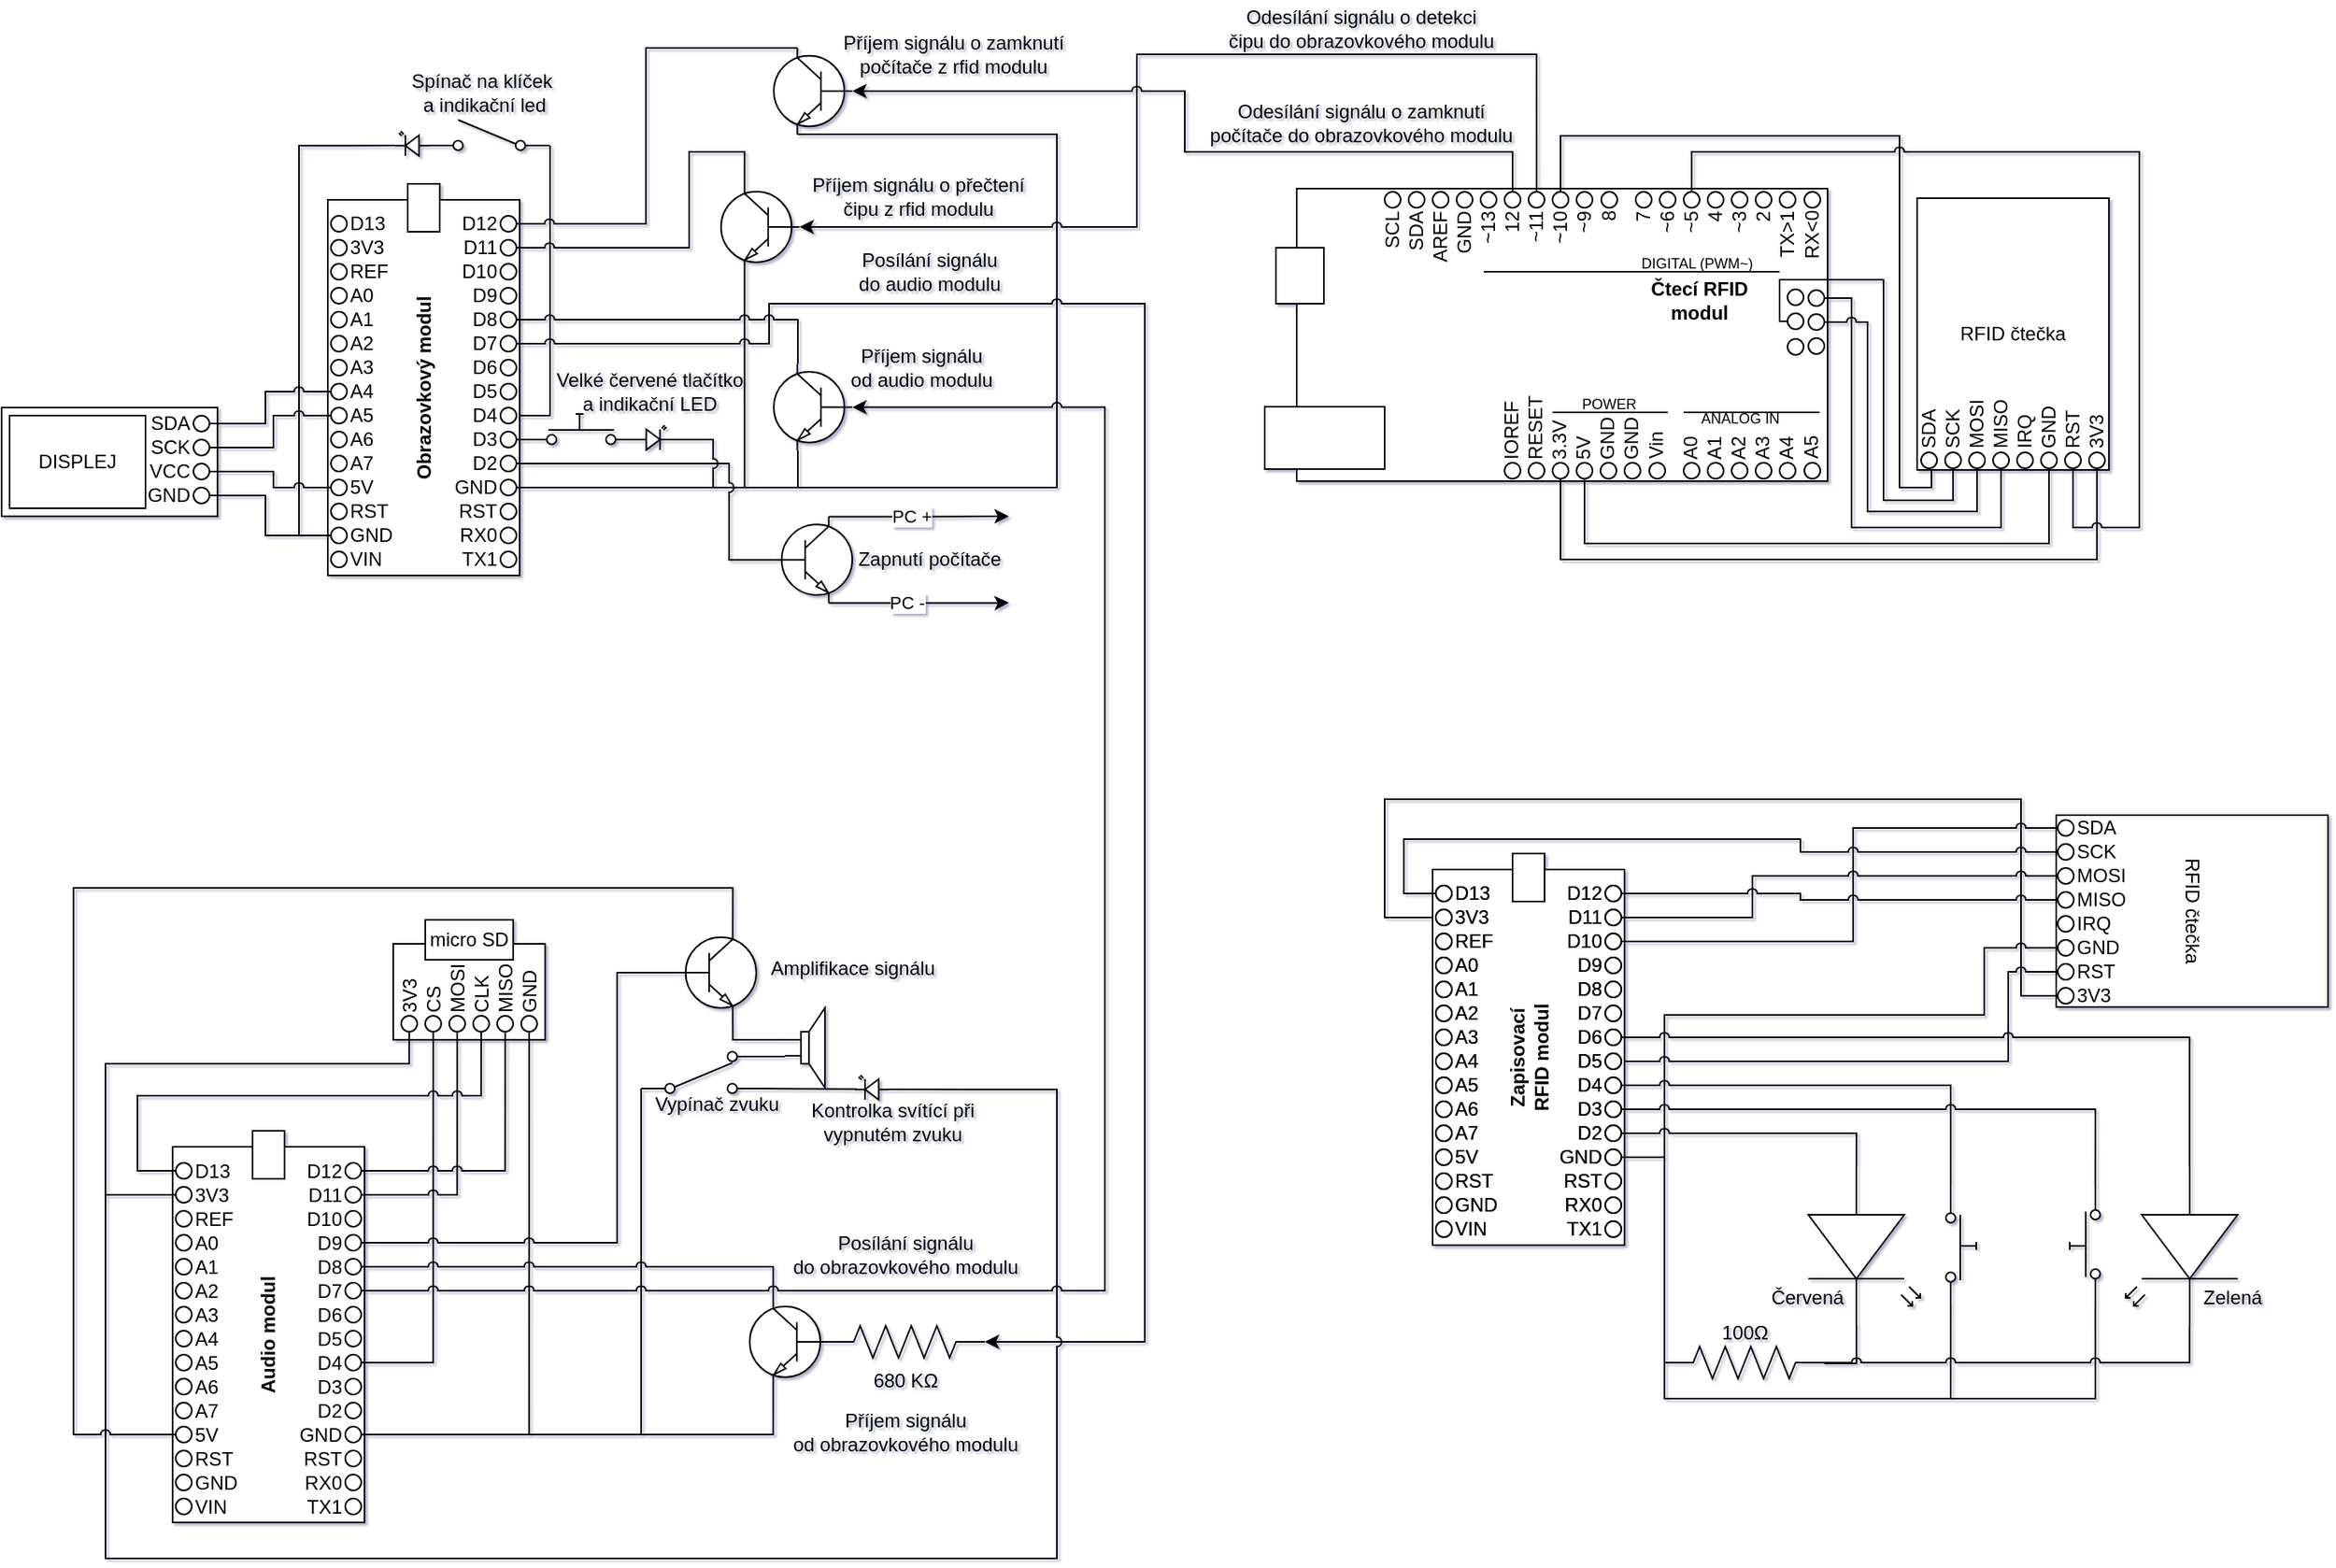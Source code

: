 <mxfile version="12.9.13" type="device"><diagram id="M5G73E9ye9uHTvLWU09_" name="Page-1"><mxGraphModel dx="1504" dy="388" grid="1" gridSize="5" guides="1" tooltips="1" connect="1" arrows="1" fold="1" page="1" pageScale="1" pageWidth="827" pageHeight="1169" math="0" shadow="1"><root><mxCell id="0"/><mxCell id="1" parent="0"/><mxCell id="UoC5ltoVCYwMtkIJ88gU-296" style="edgeStyle=orthogonalEdgeStyle;rounded=0;jumpStyle=arc;orthogonalLoop=1;jettySize=auto;html=1;exitX=0.7;exitY=1;exitDx=0;exitDy=0;exitPerimeter=0;entryX=1;entryY=0.5;entryDx=0;entryDy=0;endArrow=none;endFill=0;" edge="1" parent="1" source="UoC5ltoVCYwMtkIJ88gU-297" target="UoC5ltoVCYwMtkIJ88gU-69"><mxGeometry relative="1" as="geometry"><Array as="points"><mxPoint x="-115" y="94"/><mxPoint x="-115" y="315"/></Array></mxGeometry></mxCell><mxCell id="UoC5ltoVCYwMtkIJ88gU-1" style="edgeStyle=orthogonalEdgeStyle;rounded=0;jumpStyle=arc;orthogonalLoop=1;jettySize=auto;html=1;exitX=1;exitY=0.57;exitDx=0;exitDy=0;exitPerimeter=0;entryX=0;entryY=0.5;entryDx=0;entryDy=0;endArrow=none;endFill=0;" edge="1" parent="1" source="UoC5ltoVCYwMtkIJ88gU-303" target="UoC5ltoVCYwMtkIJ88gU-87"><mxGeometry relative="1" as="geometry"/></mxCell><mxCell id="UoC5ltoVCYwMtkIJ88gU-2" style="edgeStyle=orthogonalEdgeStyle;rounded=0;jumpStyle=arc;orthogonalLoop=1;jettySize=auto;html=1;endArrow=none;endFill=0;entryX=0;entryY=0.84;entryDx=0;entryDy=0;entryPerimeter=0;" edge="1" parent="1" source="UoC5ltoVCYwMtkIJ88gU-63" target="UoC5ltoVCYwMtkIJ88gU-302"><mxGeometry relative="1" as="geometry"><mxPoint x="-430" y="125" as="targetPoint"/><Array as="points"><mxPoint x="-432" y="270"/><mxPoint x="-432" y="101"/></Array></mxGeometry></mxCell><mxCell id="UoC5ltoVCYwMtkIJ88gU-3" style="edgeStyle=orthogonalEdgeStyle;rounded=0;orthogonalLoop=1;jettySize=auto;html=1;exitX=0.7;exitY=1;exitDx=0;exitDy=0;exitPerimeter=0;entryX=1;entryY=0.5;entryDx=0;entryDy=0;endArrow=none;endFill=0;" edge="1" parent="1" source="UoC5ltoVCYwMtkIJ88gU-293" target="UoC5ltoVCYwMtkIJ88gU-69"><mxGeometry relative="1" as="geometry"><Array as="points"><mxPoint x="-310" y="315"/></Array></mxGeometry></mxCell><mxCell id="UoC5ltoVCYwMtkIJ88gU-4" style="edgeStyle=orthogonalEdgeStyle;rounded=0;jumpStyle=arc;orthogonalLoop=1;jettySize=auto;html=1;entryX=0;entryY=0.5;entryDx=0;entryDy=0;endArrow=none;endFill=0;" edge="1" parent="1" source="UoC5ltoVCYwMtkIJ88gU-291" target="UoC5ltoVCYwMtkIJ88gU-266"><mxGeometry relative="1" as="geometry"><Array as="points"><mxPoint x="488" y="633"/><mxPoint x="488" y="510"/><mxPoint x="90" y="510"/><mxPoint x="90" y="584"/></Array></mxGeometry></mxCell><mxCell id="UoC5ltoVCYwMtkIJ88gU-5" style="edgeStyle=orthogonalEdgeStyle;rounded=0;jumpStyle=arc;orthogonalLoop=1;jettySize=auto;html=1;entryX=1;entryY=0.5;entryDx=0;entryDy=0;endArrow=none;endFill=0;" edge="1" parent="1" source="UoC5ltoVCYwMtkIJ88gU-289" target="UoC5ltoVCYwMtkIJ88gU-261"><mxGeometry relative="1" as="geometry"><Array as="points"><mxPoint x="465" y="603"/><mxPoint x="465" y="645"/><mxPoint x="265" y="645"/><mxPoint x="265" y="734"/></Array></mxGeometry></mxCell><mxCell id="UoC5ltoVCYwMtkIJ88gU-6" style="edgeStyle=orthogonalEdgeStyle;rounded=0;jumpStyle=arc;orthogonalLoop=1;jettySize=auto;html=1;entryX=1;entryY=0.5;entryDx=0;entryDy=0;endArrow=none;endFill=0;" edge="1" parent="1" source="UoC5ltoVCYwMtkIJ88gU-285" target="UoC5ltoVCYwMtkIJ88gU-257"><mxGeometry relative="1" as="geometry"><Array as="points"><mxPoint x="480" y="618"/><mxPoint x="480" y="674"/></Array></mxGeometry></mxCell><mxCell id="UoC5ltoVCYwMtkIJ88gU-7" style="edgeStyle=orthogonalEdgeStyle;rounded=0;orthogonalLoop=1;jettySize=auto;html=1;exitX=0;exitY=0.84;exitDx=0;exitDy=0;exitPerimeter=0;entryX=1;entryY=0.5;entryDx=0;entryDy=0;endArrow=none;endFill=0;jumpStyle=arc;" edge="1" parent="1" source="UoC5ltoVCYwMtkIJ88gU-244" target="UoC5ltoVCYwMtkIJ88gU-24"><mxGeometry relative="1" as="geometry"><Array as="points"><mxPoint x="535" y="885"/><mxPoint x="265" y="885"/><mxPoint x="265" y="734"/></Array></mxGeometry></mxCell><mxCell id="UoC5ltoVCYwMtkIJ88gU-8" style="edgeStyle=orthogonalEdgeStyle;rounded=0;orthogonalLoop=1;jettySize=auto;html=1;entryX=1;entryY=0.5;entryDx=0;entryDy=0;exitX=1;exitY=0.84;exitDx=0;exitDy=0;exitPerimeter=0;endArrow=none;endFill=0;jumpStyle=arc;" edge="1" parent="1" source="UoC5ltoVCYwMtkIJ88gU-240" target="UoC5ltoVCYwMtkIJ88gU-24"><mxGeometry relative="1" as="geometry"><mxPoint x="265.0" y="920" as="targetPoint"/><Array as="points"><mxPoint x="444" y="885"/><mxPoint x="265" y="885"/><mxPoint x="265" y="734"/></Array></mxGeometry></mxCell><mxCell id="UoC5ltoVCYwMtkIJ88gU-9" value="" style="group" vertex="1" connectable="0" parent="1"><mxGeometry x="120" y="544" width="120" height="245" as="geometry"/></mxCell><mxCell id="UoC5ltoVCYwMtkIJ88gU-10" value="" style="rounded=0;whiteSpace=wrap;html=1;" vertex="1" parent="UoC5ltoVCYwMtkIJ88gU-9"><mxGeometry y="10" width="120" height="235" as="geometry"/></mxCell><mxCell id="UoC5ltoVCYwMtkIJ88gU-11" value="D12" style="ellipse;whiteSpace=wrap;html=1;spacingRight=10;spacingLeft=0;align=right;" vertex="1" parent="UoC5ltoVCYwMtkIJ88gU-9"><mxGeometry x="108" y="20" width="10" height="10" as="geometry"/></mxCell><mxCell id="UoC5ltoVCYwMtkIJ88gU-12" value="" style="rounded=0;whiteSpace=wrap;html=1;" vertex="1" parent="UoC5ltoVCYwMtkIJ88gU-9"><mxGeometry x="50" width="20" height="30" as="geometry"/></mxCell><mxCell id="UoC5ltoVCYwMtkIJ88gU-13" value="D11" style="ellipse;whiteSpace=wrap;html=1;spacingRight=10;spacingLeft=0;align=right;" vertex="1" parent="UoC5ltoVCYwMtkIJ88gU-9"><mxGeometry x="108" y="35" width="10" height="10" as="geometry"/></mxCell><mxCell id="UoC5ltoVCYwMtkIJ88gU-14" value="D10" style="ellipse;whiteSpace=wrap;html=1;spacingRight=10;spacingLeft=0;align=right;" vertex="1" parent="UoC5ltoVCYwMtkIJ88gU-9"><mxGeometry x="108" y="50" width="10" height="10" as="geometry"/></mxCell><mxCell id="UoC5ltoVCYwMtkIJ88gU-15" value="D9" style="ellipse;whiteSpace=wrap;html=1;spacingRight=10;spacingLeft=0;align=right;" vertex="1" parent="UoC5ltoVCYwMtkIJ88gU-9"><mxGeometry x="108" y="65" width="10" height="10" as="geometry"/></mxCell><mxCell id="UoC5ltoVCYwMtkIJ88gU-16" value="D8" style="ellipse;whiteSpace=wrap;html=1;spacingRight=10;spacingLeft=0;align=right;" vertex="1" parent="UoC5ltoVCYwMtkIJ88gU-9"><mxGeometry x="108" y="80" width="10" height="10" as="geometry"/></mxCell><mxCell id="UoC5ltoVCYwMtkIJ88gU-17" value="D7" style="ellipse;whiteSpace=wrap;html=1;spacingRight=10;spacingLeft=0;align=right;" vertex="1" parent="UoC5ltoVCYwMtkIJ88gU-9"><mxGeometry x="108" y="95" width="10" height="10" as="geometry"/></mxCell><mxCell id="UoC5ltoVCYwMtkIJ88gU-18" value="&lt;span style=&quot;font-family: &amp;#34;helvetica&amp;#34; ; font-size: 12px ; font-style: normal ; letter-spacing: normal ; text-indent: 0px ; text-transform: none ; word-spacing: 0px ; float: none ; display: inline&quot;&gt;Zapisovací RFID modul&lt;br&gt;&lt;/span&gt;" style="text;whiteSpace=wrap;html=1;rotation=-90;align=center;verticalAlign=middle;fontStyle=1" vertex="1" parent="UoC5ltoVCYwMtkIJ88gU-9"><mxGeometry x="15" y="115" width="90" height="25" as="geometry"/></mxCell><mxCell id="UoC5ltoVCYwMtkIJ88gU-19" value="D6" style="ellipse;whiteSpace=wrap;html=1;spacingRight=10;spacingLeft=0;align=right;" vertex="1" parent="UoC5ltoVCYwMtkIJ88gU-9"><mxGeometry x="108" y="110" width="10" height="10" as="geometry"/></mxCell><mxCell id="UoC5ltoVCYwMtkIJ88gU-20" value="D5" style="ellipse;whiteSpace=wrap;html=1;spacingRight=10;spacingLeft=0;align=right;" vertex="1" parent="UoC5ltoVCYwMtkIJ88gU-9"><mxGeometry x="108" y="125" width="10" height="10" as="geometry"/></mxCell><mxCell id="UoC5ltoVCYwMtkIJ88gU-21" value="D4" style="ellipse;whiteSpace=wrap;html=1;spacingRight=10;spacingLeft=0;align=right;" vertex="1" parent="UoC5ltoVCYwMtkIJ88gU-9"><mxGeometry x="108" y="140" width="10" height="10" as="geometry"/></mxCell><mxCell id="UoC5ltoVCYwMtkIJ88gU-22" value="D3" style="ellipse;whiteSpace=wrap;html=1;spacingRight=10;spacingLeft=0;align=right;" vertex="1" parent="UoC5ltoVCYwMtkIJ88gU-9"><mxGeometry x="108" y="155" width="10" height="10" as="geometry"/></mxCell><mxCell id="UoC5ltoVCYwMtkIJ88gU-23" value="D2" style="ellipse;whiteSpace=wrap;html=1;spacingRight=10;spacingLeft=0;align=right;" vertex="1" parent="UoC5ltoVCYwMtkIJ88gU-9"><mxGeometry x="108" y="170" width="10" height="10" as="geometry"/></mxCell><mxCell id="UoC5ltoVCYwMtkIJ88gU-24" value="GND" style="ellipse;whiteSpace=wrap;html=1;spacingRight=10;spacingLeft=0;align=right;" vertex="1" parent="UoC5ltoVCYwMtkIJ88gU-9"><mxGeometry x="108" y="185" width="10" height="10" as="geometry"/></mxCell><mxCell id="UoC5ltoVCYwMtkIJ88gU-25" value="RST" style="ellipse;whiteSpace=wrap;html=1;spacingRight=10;spacingLeft=0;align=right;" vertex="1" parent="UoC5ltoVCYwMtkIJ88gU-9"><mxGeometry x="108" y="200" width="10" height="10" as="geometry"/></mxCell><mxCell id="UoC5ltoVCYwMtkIJ88gU-26" value="RX0" style="ellipse;whiteSpace=wrap;html=1;spacingRight=10;spacingLeft=0;align=right;" vertex="1" parent="UoC5ltoVCYwMtkIJ88gU-9"><mxGeometry x="108" y="215" width="10" height="10" as="geometry"/></mxCell><mxCell id="UoC5ltoVCYwMtkIJ88gU-27" value="TX1" style="ellipse;whiteSpace=wrap;html=1;spacingRight=10;spacingLeft=0;align=right;" vertex="1" parent="UoC5ltoVCYwMtkIJ88gU-9"><mxGeometry x="108" y="230" width="10" height="10" as="geometry"/></mxCell><mxCell id="UoC5ltoVCYwMtkIJ88gU-28" value="D13" style="ellipse;whiteSpace=wrap;html=1;spacingRight=0;spacingLeft=10;align=left;" vertex="1" parent="UoC5ltoVCYwMtkIJ88gU-9"><mxGeometry x="2" y="20" width="10" height="10" as="geometry"/></mxCell><mxCell id="UoC5ltoVCYwMtkIJ88gU-29" value="3V3" style="ellipse;whiteSpace=wrap;html=1;spacingRight=0;spacingLeft=10;align=left;" vertex="1" parent="UoC5ltoVCYwMtkIJ88gU-9"><mxGeometry x="2" y="35" width="10" height="10" as="geometry"/></mxCell><mxCell id="UoC5ltoVCYwMtkIJ88gU-30" value="REF" style="ellipse;whiteSpace=wrap;html=1;spacingRight=0;spacingLeft=10;align=left;" vertex="1" parent="UoC5ltoVCYwMtkIJ88gU-9"><mxGeometry x="2" y="50" width="10" height="10" as="geometry"/></mxCell><mxCell id="UoC5ltoVCYwMtkIJ88gU-31" value="A0" style="ellipse;whiteSpace=wrap;html=1;spacingRight=0;spacingLeft=10;align=left;" vertex="1" parent="UoC5ltoVCYwMtkIJ88gU-9"><mxGeometry x="2" y="65" width="10" height="10" as="geometry"/></mxCell><mxCell id="UoC5ltoVCYwMtkIJ88gU-32" value="A1" style="ellipse;whiteSpace=wrap;html=1;spacingRight=0;spacingLeft=10;align=left;" vertex="1" parent="UoC5ltoVCYwMtkIJ88gU-9"><mxGeometry x="2" y="80" width="10" height="10" as="geometry"/></mxCell><mxCell id="UoC5ltoVCYwMtkIJ88gU-33" value="A2" style="ellipse;whiteSpace=wrap;html=1;spacingRight=0;spacingLeft=10;align=left;" vertex="1" parent="UoC5ltoVCYwMtkIJ88gU-9"><mxGeometry x="2" y="95" width="10" height="10" as="geometry"/></mxCell><mxCell id="UoC5ltoVCYwMtkIJ88gU-34" value="A3" style="ellipse;whiteSpace=wrap;html=1;spacingRight=0;spacingLeft=10;align=left;" vertex="1" parent="UoC5ltoVCYwMtkIJ88gU-9"><mxGeometry x="2" y="110" width="10" height="10" as="geometry"/></mxCell><mxCell id="UoC5ltoVCYwMtkIJ88gU-35" value="A4" style="ellipse;whiteSpace=wrap;html=1;spacingRight=0;spacingLeft=10;align=left;" vertex="1" parent="UoC5ltoVCYwMtkIJ88gU-9"><mxGeometry x="2" y="125" width="10" height="10" as="geometry"/></mxCell><mxCell id="UoC5ltoVCYwMtkIJ88gU-36" value="A5" style="ellipse;whiteSpace=wrap;html=1;spacingRight=0;spacingLeft=10;align=left;" vertex="1" parent="UoC5ltoVCYwMtkIJ88gU-9"><mxGeometry x="2" y="140" width="10" height="10" as="geometry"/></mxCell><mxCell id="UoC5ltoVCYwMtkIJ88gU-37" value="A6" style="ellipse;whiteSpace=wrap;html=1;spacingRight=0;spacingLeft=10;align=left;" vertex="1" parent="UoC5ltoVCYwMtkIJ88gU-9"><mxGeometry x="2" y="155" width="10" height="10" as="geometry"/></mxCell><mxCell id="UoC5ltoVCYwMtkIJ88gU-38" value="A7" style="ellipse;whiteSpace=wrap;html=1;spacingRight=0;spacingLeft=10;align=left;" vertex="1" parent="UoC5ltoVCYwMtkIJ88gU-9"><mxGeometry x="2" y="170" width="10" height="10" as="geometry"/></mxCell><mxCell id="UoC5ltoVCYwMtkIJ88gU-39" value="5V" style="ellipse;whiteSpace=wrap;html=1;spacingRight=0;spacingLeft=10;align=left;" vertex="1" parent="UoC5ltoVCYwMtkIJ88gU-9"><mxGeometry x="2" y="185" width="10" height="10" as="geometry"/></mxCell><mxCell id="UoC5ltoVCYwMtkIJ88gU-40" value="RST" style="ellipse;whiteSpace=wrap;html=1;spacingRight=0;spacingLeft=10;align=left;" vertex="1" parent="UoC5ltoVCYwMtkIJ88gU-9"><mxGeometry x="2" y="200" width="10" height="10" as="geometry"/></mxCell><mxCell id="UoC5ltoVCYwMtkIJ88gU-41" value="GND" style="ellipse;whiteSpace=wrap;html=1;spacingRight=0;spacingLeft=10;align=left;" vertex="1" parent="UoC5ltoVCYwMtkIJ88gU-9"><mxGeometry x="2" y="215" width="10" height="10" as="geometry"/></mxCell><mxCell id="UoC5ltoVCYwMtkIJ88gU-42" value="VIN" style="ellipse;whiteSpace=wrap;html=1;spacingRight=0;spacingLeft=10;align=left;" vertex="1" parent="UoC5ltoVCYwMtkIJ88gU-9"><mxGeometry x="2" y="230" width="10" height="10" as="geometry"/></mxCell><mxCell id="UoC5ltoVCYwMtkIJ88gU-43" style="edgeStyle=orthogonalEdgeStyle;rounded=0;orthogonalLoop=1;jettySize=auto;html=1;entryX=1;entryY=0.5;entryDx=0;entryDy=0;jumpStyle=arc;endArrow=none;endFill=0;" edge="1" parent="1" source="UoC5ltoVCYwMtkIJ88gU-284" target="UoC5ltoVCYwMtkIJ88gU-252"><mxGeometry relative="1" as="geometry"><Array as="points"><mxPoint x="383" y="528"/><mxPoint x="383" y="599"/></Array></mxGeometry></mxCell><mxCell id="UoC5ltoVCYwMtkIJ88gU-44" style="edgeStyle=orthogonalEdgeStyle;rounded=0;jumpStyle=arc;orthogonalLoop=1;jettySize=auto;html=1;entryX=1;entryY=0.5;entryDx=0;entryDy=0;endArrow=none;endFill=0;" edge="1" parent="1" source="UoC5ltoVCYwMtkIJ88gU-286" target="UoC5ltoVCYwMtkIJ88gU-251"><mxGeometry relative="1" as="geometry"><Array as="points"><mxPoint x="320" y="558"/><mxPoint x="320" y="584"/></Array></mxGeometry></mxCell><mxCell id="UoC5ltoVCYwMtkIJ88gU-45" value="" style="rounded=0;whiteSpace=wrap;html=1;" vertex="1" parent="1"><mxGeometry x="35" y="128" width="332" height="183" as="geometry"/></mxCell><mxCell id="UoC5ltoVCYwMtkIJ88gU-46" style="edgeStyle=orthogonalEdgeStyle;rounded=0;jumpStyle=arc;orthogonalLoop=1;jettySize=auto;html=1;exitX=1;exitY=0.5;exitDx=0;exitDy=0;entryX=0.5;entryY=1;entryDx=0;entryDy=0;endArrow=none;endFill=0;fontSize=9;" edge="1" parent="1" source="UoC5ltoVCYwMtkIJ88gU-233" target="UoC5ltoVCYwMtkIJ88gU-221"><mxGeometry relative="1" as="geometry"><Array as="points"><mxPoint x="382" y="197"/><mxPoint x="382" y="340"/><mxPoint x="476" y="340"/></Array></mxGeometry></mxCell><mxCell id="UoC5ltoVCYwMtkIJ88gU-47" style="edgeStyle=orthogonalEdgeStyle;rounded=0;jumpStyle=arc;orthogonalLoop=1;jettySize=auto;html=1;entryX=0.5;entryY=1;entryDx=0;entryDy=0;endArrow=none;endFill=0;fontSize=9;" edge="1" parent="1" source="UoC5ltoVCYwMtkIJ88gU-232" target="UoC5ltoVCYwMtkIJ88gU-220"><mxGeometry relative="1" as="geometry"><Array as="points"><mxPoint x="392" y="212"/><mxPoint x="392" y="330"/><mxPoint x="461" y="330"/></Array></mxGeometry></mxCell><mxCell id="UoC5ltoVCYwMtkIJ88gU-48" style="edgeStyle=orthogonalEdgeStyle;rounded=0;jumpStyle=arc;orthogonalLoop=1;jettySize=auto;html=1;entryX=0;entryY=0.885;entryDx=0;entryDy=0;entryPerimeter=0;endArrow=none;endFill=0;" edge="1" parent="1" source="UoC5ltoVCYwMtkIJ88gU-115" target="UoC5ltoVCYwMtkIJ88gU-307"><mxGeometry relative="1" as="geometry"><Array as="points"><mxPoint x="-375" y="907"/><mxPoint x="-375" y="691"/></Array></mxGeometry></mxCell><mxCell id="UoC5ltoVCYwMtkIJ88gU-49" value="" style="rounded=0;whiteSpace=wrap;html=1;" vertex="1" parent="1"><mxGeometry x="-571" y="135" width="120" height="235" as="geometry"/></mxCell><mxCell id="UoC5ltoVCYwMtkIJ88gU-50" style="edgeStyle=orthogonalEdgeStyle;rounded=0;jumpStyle=arc;orthogonalLoop=1;jettySize=auto;html=1;entryX=0.7;entryY=0;entryDx=0;entryDy=0;entryPerimeter=0;endArrow=none;endFill=0;" edge="1" parent="1" source="UoC5ltoVCYwMtkIJ88gU-51" target="UoC5ltoVCYwMtkIJ88gU-297"><mxGeometry relative="1" as="geometry"><Array as="points"><mxPoint x="-372" y="150"/><mxPoint x="-372" y="40"/></Array></mxGeometry></mxCell><mxCell id="UoC5ltoVCYwMtkIJ88gU-51" value="D12" style="ellipse;whiteSpace=wrap;html=1;spacingRight=10;spacingLeft=0;align=right;" vertex="1" parent="1"><mxGeometry x="-463" y="145" width="10" height="10" as="geometry"/></mxCell><mxCell id="UoC5ltoVCYwMtkIJ88gU-52" value="" style="rounded=0;whiteSpace=wrap;html=1;" vertex="1" parent="1"><mxGeometry x="-521" y="125" width="20" height="30" as="geometry"/></mxCell><mxCell id="UoC5ltoVCYwMtkIJ88gU-53" style="edgeStyle=orthogonalEdgeStyle;rounded=0;jumpStyle=arc;orthogonalLoop=1;jettySize=auto;html=1;entryX=0.7;entryY=0;entryDx=0;entryDy=0;entryPerimeter=0;endArrow=none;endFill=0;" edge="1" parent="1" source="UoC5ltoVCYwMtkIJ88gU-54" target="UoC5ltoVCYwMtkIJ88gU-293"><mxGeometry relative="1" as="geometry"><Array as="points"><mxPoint x="-345" y="165"/><mxPoint x="-345" y="105"/><mxPoint x="-310" y="105"/></Array></mxGeometry></mxCell><mxCell id="UoC5ltoVCYwMtkIJ88gU-54" value="D11" style="ellipse;whiteSpace=wrap;html=1;spacingRight=10;spacingLeft=0;align=right;" vertex="1" parent="1"><mxGeometry x="-463" y="160" width="10" height="10" as="geometry"/></mxCell><mxCell id="UoC5ltoVCYwMtkIJ88gU-55" value="D10" style="ellipse;whiteSpace=wrap;html=1;spacingRight=10;spacingLeft=0;align=right;" vertex="1" parent="1"><mxGeometry x="-463" y="175" width="10" height="10" as="geometry"/></mxCell><mxCell id="UoC5ltoVCYwMtkIJ88gU-56" value="D9" style="ellipse;whiteSpace=wrap;html=1;spacingRight=10;spacingLeft=0;align=right;" vertex="1" parent="1"><mxGeometry x="-463" y="190" width="10" height="10" as="geometry"/></mxCell><mxCell id="UoC5ltoVCYwMtkIJ88gU-57" value="D8" style="ellipse;whiteSpace=wrap;html=1;spacingRight=10;spacingLeft=0;align=right;" vertex="1" parent="1"><mxGeometry x="-463" y="205" width="10" height="10" as="geometry"/></mxCell><mxCell id="UoC5ltoVCYwMtkIJ88gU-58" style="edgeStyle=orthogonalEdgeStyle;rounded=0;orthogonalLoop=1;jettySize=auto;html=1;startArrow=none;startFill=0;endArrow=classic;endFill=1;fontSize=14;jumpStyle=arc;entryX=1;entryY=0.5;entryDx=0;entryDy=0;entryPerimeter=0;" edge="1" parent="1" source="UoC5ltoVCYwMtkIJ88gU-59" target="UoC5ltoVCYwMtkIJ88gU-171"><mxGeometry relative="1" as="geometry"><mxPoint x="-75" y="595" as="targetPoint"/><Array as="points"><mxPoint x="-295" y="225"/><mxPoint x="-295" y="200"/><mxPoint x="-60" y="200"/><mxPoint x="-60" y="850"/></Array></mxGeometry></mxCell><mxCell id="UoC5ltoVCYwMtkIJ88gU-59" value="D7" style="ellipse;whiteSpace=wrap;html=1;spacingRight=10;spacingLeft=0;align=right;" vertex="1" parent="1"><mxGeometry x="-463" y="220" width="10" height="10" as="geometry"/></mxCell><mxCell id="UoC5ltoVCYwMtkIJ88gU-60" value="&lt;span style=&quot;font-family: &amp;#34;helvetica&amp;#34; ; font-size: 12px ; font-style: normal ; letter-spacing: normal ; text-indent: 0px ; text-transform: none ; word-spacing: 0px ; float: none ; display: inline&quot;&gt;Obrazovkový modul&lt;br&gt;&lt;/span&gt;" style="text;whiteSpace=wrap;html=1;rotation=-90;align=center;verticalAlign=middle;fontStyle=1" vertex="1" parent="1"><mxGeometry x="-587" y="240" width="152" height="25" as="geometry"/></mxCell><mxCell id="UoC5ltoVCYwMtkIJ88gU-61" value="D6" style="ellipse;whiteSpace=wrap;html=1;spacingRight=10;spacingLeft=0;align=right;" vertex="1" parent="1"><mxGeometry x="-463" y="235" width="10" height="10" as="geometry"/></mxCell><mxCell id="UoC5ltoVCYwMtkIJ88gU-62" value="D5" style="ellipse;whiteSpace=wrap;html=1;spacingRight=10;spacingLeft=0;align=right;" vertex="1" parent="1"><mxGeometry x="-463" y="250" width="10" height="10" as="geometry"/></mxCell><mxCell id="UoC5ltoVCYwMtkIJ88gU-63" value="D4" style="ellipse;whiteSpace=wrap;html=1;spacingRight=10;spacingLeft=0;align=right;" vertex="1" parent="1"><mxGeometry x="-463" y="265" width="10" height="10" as="geometry"/></mxCell><mxCell id="UoC5ltoVCYwMtkIJ88gU-64" style="edgeStyle=orthogonalEdgeStyle;rounded=0;orthogonalLoop=1;jettySize=auto;html=1;entryX=0;entryY=0.84;entryDx=0;entryDy=0;entryPerimeter=0;endArrow=none;endFill=0;" edge="1" parent="1" source="UoC5ltoVCYwMtkIJ88gU-65" target="UoC5ltoVCYwMtkIJ88gU-99"><mxGeometry relative="1" as="geometry"><mxPoint x="-415" y="258" as="targetPoint"/><Array as="points"><mxPoint x="-451" y="285"/></Array></mxGeometry></mxCell><mxCell id="UoC5ltoVCYwMtkIJ88gU-65" value="D3" style="ellipse;whiteSpace=wrap;html=1;spacingRight=10;spacingLeft=0;align=right;" vertex="1" parent="1"><mxGeometry x="-463" y="280" width="10" height="10" as="geometry"/></mxCell><mxCell id="UoC5ltoVCYwMtkIJ88gU-66" style="edgeStyle=orthogonalEdgeStyle;rounded=0;orthogonalLoop=1;jettySize=auto;html=1;entryX=0;entryY=0.5;entryDx=0;entryDy=0;entryPerimeter=0;labelBorderColor=#000000;jumpStyle=arc;endArrow=none;endFill=0;" edge="1" parent="1" source="UoC5ltoVCYwMtkIJ88gU-67" target="UoC5ltoVCYwMtkIJ88gU-165"><mxGeometry relative="1" as="geometry"><Array as="points"><mxPoint x="-320" y="300"/><mxPoint x="-320" y="360"/></Array></mxGeometry></mxCell><mxCell id="UoC5ltoVCYwMtkIJ88gU-67" value="D2" style="ellipse;whiteSpace=wrap;html=1;spacingRight=10;spacingLeft=0;align=right;" vertex="1" parent="1"><mxGeometry x="-463" y="295" width="10" height="10" as="geometry"/></mxCell><mxCell id="UoC5ltoVCYwMtkIJ88gU-68" style="edgeStyle=orthogonalEdgeStyle;rounded=0;orthogonalLoop=1;jettySize=auto;html=1;entryX=1;entryY=0.84;entryDx=0;entryDy=0;entryPerimeter=0;jumpStyle=arc;endArrow=none;endFill=0;exitX=0;exitY=0.57;exitDx=0;exitDy=0;exitPerimeter=0;" edge="1" parent="1" source="UoC5ltoVCYwMtkIJ88gU-300" target="UoC5ltoVCYwMtkIJ88gU-99"><mxGeometry relative="1" as="geometry"><Array as="points"><mxPoint x="-370" y="285"/></Array></mxGeometry></mxCell><mxCell id="UoC5ltoVCYwMtkIJ88gU-69" value="GND" style="ellipse;whiteSpace=wrap;html=1;spacingRight=10;spacingLeft=0;align=right;" vertex="1" parent="1"><mxGeometry x="-463" y="310" width="10" height="10" as="geometry"/></mxCell><mxCell id="UoC5ltoVCYwMtkIJ88gU-70" value="RST" style="ellipse;whiteSpace=wrap;html=1;spacingRight=10;spacingLeft=0;align=right;" vertex="1" parent="1"><mxGeometry x="-463" y="325" width="10" height="10" as="geometry"/></mxCell><mxCell id="UoC5ltoVCYwMtkIJ88gU-71" value="RX0" style="ellipse;whiteSpace=wrap;html=1;spacingRight=10;spacingLeft=0;align=right;" vertex="1" parent="1"><mxGeometry x="-463" y="340" width="10" height="10" as="geometry"/></mxCell><mxCell id="UoC5ltoVCYwMtkIJ88gU-72" value="TX1" style="ellipse;whiteSpace=wrap;html=1;spacingRight=10;spacingLeft=0;align=right;" vertex="1" parent="1"><mxGeometry x="-463" y="355" width="10" height="10" as="geometry"/></mxCell><mxCell id="UoC5ltoVCYwMtkIJ88gU-73" value="D13" style="ellipse;whiteSpace=wrap;html=1;spacingRight=0;spacingLeft=10;align=left;" vertex="1" parent="1"><mxGeometry x="-569" y="145" width="10" height="10" as="geometry"/></mxCell><mxCell id="UoC5ltoVCYwMtkIJ88gU-74" value="3V3" style="ellipse;whiteSpace=wrap;html=1;spacingRight=0;spacingLeft=10;align=left;" vertex="1" parent="1"><mxGeometry x="-569" y="160" width="10" height="10" as="geometry"/></mxCell><mxCell id="UoC5ltoVCYwMtkIJ88gU-75" value="REF" style="ellipse;whiteSpace=wrap;html=1;spacingRight=0;spacingLeft=10;align=left;" vertex="1" parent="1"><mxGeometry x="-569" y="175" width="10" height="10" as="geometry"/></mxCell><mxCell id="UoC5ltoVCYwMtkIJ88gU-76" value="A0" style="ellipse;whiteSpace=wrap;html=1;spacingRight=0;spacingLeft=10;align=left;" vertex="1" parent="1"><mxGeometry x="-569" y="190" width="10" height="10" as="geometry"/></mxCell><mxCell id="UoC5ltoVCYwMtkIJ88gU-77" value="A1" style="ellipse;whiteSpace=wrap;html=1;spacingRight=0;spacingLeft=10;align=left;" vertex="1" parent="1"><mxGeometry x="-569" y="205" width="10" height="10" as="geometry"/></mxCell><mxCell id="UoC5ltoVCYwMtkIJ88gU-78" value="A2" style="ellipse;whiteSpace=wrap;html=1;spacingRight=0;spacingLeft=10;align=left;" vertex="1" parent="1"><mxGeometry x="-569" y="220" width="10" height="10" as="geometry"/></mxCell><mxCell id="UoC5ltoVCYwMtkIJ88gU-79" value="A3" style="ellipse;whiteSpace=wrap;html=1;spacingRight=0;spacingLeft=10;align=left;" vertex="1" parent="1"><mxGeometry x="-569" y="235" width="10" height="10" as="geometry"/></mxCell><mxCell id="UoC5ltoVCYwMtkIJ88gU-80" value="A4" style="ellipse;whiteSpace=wrap;html=1;spacingRight=0;spacingLeft=10;align=left;" vertex="1" parent="1"><mxGeometry x="-569" y="250" width="10" height="10" as="geometry"/></mxCell><mxCell id="UoC5ltoVCYwMtkIJ88gU-81" value="A5" style="ellipse;whiteSpace=wrap;html=1;spacingRight=0;spacingLeft=10;align=left;" vertex="1" parent="1"><mxGeometry x="-569" y="265" width="10" height="10" as="geometry"/></mxCell><mxCell id="UoC5ltoVCYwMtkIJ88gU-82" value="A6" style="ellipse;whiteSpace=wrap;html=1;spacingRight=0;spacingLeft=10;align=left;" vertex="1" parent="1"><mxGeometry x="-569" y="280" width="10" height="10" as="geometry"/></mxCell><mxCell id="UoC5ltoVCYwMtkIJ88gU-83" value="A7" style="ellipse;whiteSpace=wrap;html=1;spacingRight=0;spacingLeft=10;align=left;" vertex="1" parent="1"><mxGeometry x="-569" y="295" width="10" height="10" as="geometry"/></mxCell><mxCell id="UoC5ltoVCYwMtkIJ88gU-84" value="5V" style="ellipse;whiteSpace=wrap;html=1;spacingRight=0;spacingLeft=10;align=left;" vertex="1" parent="1"><mxGeometry x="-569" y="310" width="10" height="10" as="geometry"/></mxCell><mxCell id="UoC5ltoVCYwMtkIJ88gU-85" value="RST" style="ellipse;whiteSpace=wrap;html=1;spacingRight=0;spacingLeft=10;align=left;" vertex="1" parent="1"><mxGeometry x="-569" y="325" width="10" height="10" as="geometry"/></mxCell><mxCell id="UoC5ltoVCYwMtkIJ88gU-86" style="edgeStyle=orthogonalEdgeStyle;rounded=0;jumpStyle=none;orthogonalLoop=1;jettySize=auto;html=1;entryX=0.7;entryY=1;entryDx=0;entryDy=0;entryPerimeter=0;exitX=1;exitY=0.5;exitDx=0;exitDy=0;endArrow=none;endFill=0;" edge="1" parent="1" source="UoC5ltoVCYwMtkIJ88gU-69" target="UoC5ltoVCYwMtkIJ88gU-139"><mxGeometry relative="1" as="geometry"><Array as="points"><mxPoint x="-277" y="315"/><mxPoint x="-277" y="292"/></Array></mxGeometry></mxCell><mxCell id="UoC5ltoVCYwMtkIJ88gU-87" value="GND" style="ellipse;whiteSpace=wrap;html=1;spacingRight=0;spacingLeft=10;align=left;" vertex="1" parent="1"><mxGeometry x="-569" y="340" width="10" height="10" as="geometry"/></mxCell><mxCell id="UoC5ltoVCYwMtkIJ88gU-88" value="VIN" style="ellipse;whiteSpace=wrap;html=1;spacingRight=0;spacingLeft=10;align=left;" vertex="1" parent="1"><mxGeometry x="-569" y="355" width="10" height="10" as="geometry"/></mxCell><mxCell id="UoC5ltoVCYwMtkIJ88gU-89" value="" style="rounded=0;whiteSpace=wrap;html=1;align=left;" vertex="1" parent="1"><mxGeometry x="-775" y="265" width="135" height="68" as="geometry"/></mxCell><mxCell id="UoC5ltoVCYwMtkIJ88gU-90" value="DISPLEJ" style="rounded=0;whiteSpace=wrap;html=1;align=center;horizontal=1;" vertex="1" parent="1"><mxGeometry x="-770" y="270" width="85" height="58" as="geometry"/></mxCell><mxCell id="UoC5ltoVCYwMtkIJ88gU-91" value="SDA" style="ellipse;whiteSpace=wrap;html=1;spacingRight=10;spacingLeft=0;align=right;direction=west;horizontal=1;" vertex="1" parent="1"><mxGeometry x="-655" y="270" width="10" height="10" as="geometry"/></mxCell><mxCell id="UoC5ltoVCYwMtkIJ88gU-92" value="SCK" style="ellipse;whiteSpace=wrap;html=1;spacingRight=10;spacingLeft=0;align=right;horizontal=1;direction=west;" vertex="1" parent="1"><mxGeometry x="-655" y="285" width="10" height="10" as="geometry"/></mxCell><mxCell id="UoC5ltoVCYwMtkIJ88gU-93" value="VCC" style="ellipse;whiteSpace=wrap;html=1;spacingRight=10;spacingLeft=0;align=right;horizontal=1;direction=west;" vertex="1" parent="1"><mxGeometry x="-655" y="300" width="10" height="10" as="geometry"/></mxCell><mxCell id="UoC5ltoVCYwMtkIJ88gU-94" value="GND" style="ellipse;whiteSpace=wrap;html=1;spacingRight=10;spacingLeft=0;align=right;horizontal=1;direction=west;" vertex="1" parent="1"><mxGeometry x="-655" y="315" width="10" height="10" as="geometry"/></mxCell><mxCell id="UoC5ltoVCYwMtkIJ88gU-95" style="edgeStyle=orthogonalEdgeStyle;rounded=0;orthogonalLoop=1;jettySize=auto;html=1;entryX=0;entryY=0.5;entryDx=0;entryDy=0;jumpStyle=arc;endArrow=none;endFill=0;" edge="1" parent="1" source="UoC5ltoVCYwMtkIJ88gU-80" target="UoC5ltoVCYwMtkIJ88gU-91"><mxGeometry relative="1" as="geometry"><Array as="points"><mxPoint x="-610" y="255"/><mxPoint x="-610" y="275"/></Array></mxGeometry></mxCell><mxCell id="UoC5ltoVCYwMtkIJ88gU-96" style="edgeStyle=orthogonalEdgeStyle;rounded=0;orthogonalLoop=1;jettySize=auto;html=1;entryX=0;entryY=0.5;entryDx=0;entryDy=0;jumpStyle=arc;endArrow=none;endFill=0;" edge="1" parent="1" source="UoC5ltoVCYwMtkIJ88gU-81" target="UoC5ltoVCYwMtkIJ88gU-92"><mxGeometry relative="1" as="geometry"><Array as="points"><mxPoint x="-605" y="270"/><mxPoint x="-605" y="290"/></Array></mxGeometry></mxCell><mxCell id="UoC5ltoVCYwMtkIJ88gU-97" style="edgeStyle=orthogonalEdgeStyle;rounded=0;orthogonalLoop=1;jettySize=auto;html=1;entryX=0;entryY=0.5;entryDx=0;entryDy=0;jumpStyle=arc;endArrow=none;endFill=0;" edge="1" parent="1" source="UoC5ltoVCYwMtkIJ88gU-84" target="UoC5ltoVCYwMtkIJ88gU-93"><mxGeometry relative="1" as="geometry"><Array as="points"><mxPoint x="-605" y="315"/><mxPoint x="-605" y="305"/></Array></mxGeometry></mxCell><mxCell id="UoC5ltoVCYwMtkIJ88gU-98" style="edgeStyle=orthogonalEdgeStyle;rounded=0;orthogonalLoop=1;jettySize=auto;html=1;exitX=0;exitY=0.5;exitDx=0;exitDy=0;entryX=0;entryY=0.5;entryDx=0;entryDy=0;jumpStyle=arc;endArrow=none;endFill=0;" edge="1" parent="1" source="UoC5ltoVCYwMtkIJ88gU-87" target="UoC5ltoVCYwMtkIJ88gU-94"><mxGeometry relative="1" as="geometry"><Array as="points"><mxPoint x="-610" y="345"/><mxPoint x="-610" y="320"/></Array></mxGeometry></mxCell><mxCell id="UoC5ltoVCYwMtkIJ88gU-99" value="" style="pointerEvents=1;verticalLabelPosition=bottom;shadow=0;dashed=0;align=center;html=1;verticalAlign=top;shape=mxgraph.electrical.electro-mechanical.push_switch_no;" vertex="1" parent="1"><mxGeometry x="-451" y="269" width="75" height="19" as="geometry"/></mxCell><mxCell id="UoC5ltoVCYwMtkIJ88gU-100" value="Velké červené tlačítko&lt;br&gt;a indikační LED" style="text;html=1;align=center;verticalAlign=middle;resizable=0;points=[];autosize=1;" vertex="1" parent="1"><mxGeometry x="-435.06" y="237.5" width="130" height="35" as="geometry"/></mxCell><mxCell id="UoC5ltoVCYwMtkIJ88gU-101" value="" style="rounded=0;whiteSpace=wrap;html=1;" vertex="1" parent="1"><mxGeometry x="-668.06" y="727.5" width="120" height="235" as="geometry"/></mxCell><mxCell id="UoC5ltoVCYwMtkIJ88gU-102" value="D12" style="ellipse;whiteSpace=wrap;html=1;spacingRight=10;spacingLeft=0;align=right;" vertex="1" parent="1"><mxGeometry x="-560.06" y="737.5" width="10" height="10" as="geometry"/></mxCell><mxCell id="UoC5ltoVCYwMtkIJ88gU-103" value="" style="rounded=0;whiteSpace=wrap;html=1;" vertex="1" parent="1"><mxGeometry x="-618.06" y="717.5" width="20" height="30" as="geometry"/></mxCell><mxCell id="UoC5ltoVCYwMtkIJ88gU-104" value="D11" style="ellipse;whiteSpace=wrap;html=1;spacingRight=10;spacingLeft=0;align=right;" vertex="1" parent="1"><mxGeometry x="-560.06" y="752.5" width="10" height="10" as="geometry"/></mxCell><mxCell id="UoC5ltoVCYwMtkIJ88gU-105" value="D10" style="ellipse;whiteSpace=wrap;html=1;spacingRight=10;spacingLeft=0;align=right;" vertex="1" parent="1"><mxGeometry x="-560.06" y="767.5" width="10" height="10" as="geometry"/></mxCell><mxCell id="UoC5ltoVCYwMtkIJ88gU-106" value="D9" style="ellipse;whiteSpace=wrap;html=1;spacingRight=10;spacingLeft=0;align=right;" vertex="1" parent="1"><mxGeometry x="-560.06" y="782.5" width="10" height="10" as="geometry"/></mxCell><mxCell id="UoC5ltoVCYwMtkIJ88gU-107" value="D8" style="ellipse;whiteSpace=wrap;html=1;spacingRight=10;spacingLeft=0;align=right;" vertex="1" parent="1"><mxGeometry x="-560.06" y="797.5" width="10" height="10" as="geometry"/></mxCell><mxCell id="UoC5ltoVCYwMtkIJ88gU-108" value="D7" style="ellipse;whiteSpace=wrap;html=1;spacingRight=10;spacingLeft=0;align=right;" vertex="1" parent="1"><mxGeometry x="-560.06" y="812.5" width="10" height="10" as="geometry"/></mxCell><mxCell id="UoC5ltoVCYwMtkIJ88gU-109" value="&lt;span style=&quot;font-family: &amp;#34;helvetica&amp;#34; ; font-size: 12px ; font-style: normal ; letter-spacing: normal ; text-indent: 0px ; text-transform: none ; word-spacing: 0px ; float: none ; display: inline&quot;&gt;Audio modul&lt;br&gt;&lt;/span&gt;" style="text;whiteSpace=wrap;html=1;rotation=-90;align=center;verticalAlign=middle;fontStyle=1" vertex="1" parent="1"><mxGeometry x="-653.06" y="832.5" width="90" height="25" as="geometry"/></mxCell><mxCell id="UoC5ltoVCYwMtkIJ88gU-110" value="D6" style="ellipse;whiteSpace=wrap;html=1;spacingRight=10;spacingLeft=0;align=right;" vertex="1" parent="1"><mxGeometry x="-560.06" y="827.5" width="10" height="10" as="geometry"/></mxCell><mxCell id="UoC5ltoVCYwMtkIJ88gU-111" value="D5" style="ellipse;whiteSpace=wrap;html=1;spacingRight=10;spacingLeft=0;align=right;" vertex="1" parent="1"><mxGeometry x="-560.06" y="842.5" width="10" height="10" as="geometry"/></mxCell><mxCell id="UoC5ltoVCYwMtkIJ88gU-112" value="D4" style="ellipse;whiteSpace=wrap;html=1;spacingRight=10;spacingLeft=0;align=right;" vertex="1" parent="1"><mxGeometry x="-560.06" y="857.5" width="10" height="10" as="geometry"/></mxCell><mxCell id="UoC5ltoVCYwMtkIJ88gU-113" value="D3" style="ellipse;whiteSpace=wrap;html=1;spacingRight=10;spacingLeft=0;align=right;" vertex="1" parent="1"><mxGeometry x="-560.06" y="872.5" width="10" height="10" as="geometry"/></mxCell><mxCell id="UoC5ltoVCYwMtkIJ88gU-114" value="D2" style="ellipse;whiteSpace=wrap;html=1;spacingRight=10;spacingLeft=0;align=right;" vertex="1" parent="1"><mxGeometry x="-560.06" y="887.5" width="10" height="10" as="geometry"/></mxCell><mxCell id="UoC5ltoVCYwMtkIJ88gU-115" value="GND" style="ellipse;whiteSpace=wrap;html=1;spacingRight=10;spacingLeft=0;align=right;" vertex="1" parent="1"><mxGeometry x="-560.06" y="902.5" width="10" height="10" as="geometry"/></mxCell><mxCell id="UoC5ltoVCYwMtkIJ88gU-116" value="RST" style="ellipse;whiteSpace=wrap;html=1;spacingRight=10;spacingLeft=0;align=right;" vertex="1" parent="1"><mxGeometry x="-560.06" y="917.5" width="10" height="10" as="geometry"/></mxCell><mxCell id="UoC5ltoVCYwMtkIJ88gU-117" value="RX0" style="ellipse;whiteSpace=wrap;html=1;spacingRight=10;spacingLeft=0;align=right;" vertex="1" parent="1"><mxGeometry x="-560.06" y="932.5" width="10" height="10" as="geometry"/></mxCell><mxCell id="UoC5ltoVCYwMtkIJ88gU-118" value="TX1" style="ellipse;whiteSpace=wrap;html=1;spacingRight=10;spacingLeft=0;align=right;" vertex="1" parent="1"><mxGeometry x="-560.06" y="947.5" width="10" height="10" as="geometry"/></mxCell><mxCell id="UoC5ltoVCYwMtkIJ88gU-119" value="D13" style="ellipse;whiteSpace=wrap;html=1;spacingRight=0;spacingLeft=10;align=left;" vertex="1" parent="1"><mxGeometry x="-666.06" y="737.5" width="10" height="10" as="geometry"/></mxCell><mxCell id="UoC5ltoVCYwMtkIJ88gU-120" style="edgeStyle=orthogonalEdgeStyle;rounded=0;jumpStyle=arc;orthogonalLoop=1;jettySize=auto;html=1;endArrow=none;endFill=0;entryX=0;entryY=0.57;entryDx=0;entryDy=0;entryPerimeter=0;" edge="1" parent="1" source="UoC5ltoVCYwMtkIJ88gU-121" target="UoC5ltoVCYwMtkIJ88gU-308"><mxGeometry relative="1" as="geometry"><mxPoint x="-250" y="995" as="targetPoint"/><Array as="points"><mxPoint x="-710" y="758"/><mxPoint x="-710" y="985"/><mxPoint x="-115" y="985"/><mxPoint x="-115" y="691"/></Array></mxGeometry></mxCell><mxCell id="UoC5ltoVCYwMtkIJ88gU-121" value="3V3" style="ellipse;whiteSpace=wrap;html=1;spacingRight=0;spacingLeft=10;align=left;" vertex="1" parent="1"><mxGeometry x="-666.06" y="752.5" width="10" height="10" as="geometry"/></mxCell><mxCell id="UoC5ltoVCYwMtkIJ88gU-122" value="REF" style="ellipse;whiteSpace=wrap;html=1;spacingRight=0;spacingLeft=10;align=left;" vertex="1" parent="1"><mxGeometry x="-666.06" y="767.5" width="10" height="10" as="geometry"/></mxCell><mxCell id="UoC5ltoVCYwMtkIJ88gU-123" value="A0" style="ellipse;whiteSpace=wrap;html=1;spacingRight=0;spacingLeft=10;align=left;" vertex="1" parent="1"><mxGeometry x="-666.06" y="782.5" width="10" height="10" as="geometry"/></mxCell><mxCell id="UoC5ltoVCYwMtkIJ88gU-124" value="A1" style="ellipse;whiteSpace=wrap;html=1;spacingRight=0;spacingLeft=10;align=left;" vertex="1" parent="1"><mxGeometry x="-666.06" y="797.5" width="10" height="10" as="geometry"/></mxCell><mxCell id="UoC5ltoVCYwMtkIJ88gU-125" value="A2" style="ellipse;whiteSpace=wrap;html=1;spacingRight=0;spacingLeft=10;align=left;" vertex="1" parent="1"><mxGeometry x="-666.06" y="812.5" width="10" height="10" as="geometry"/></mxCell><mxCell id="UoC5ltoVCYwMtkIJ88gU-126" value="A3" style="ellipse;whiteSpace=wrap;html=1;spacingRight=0;spacingLeft=10;align=left;" vertex="1" parent="1"><mxGeometry x="-666.06" y="827.5" width="10" height="10" as="geometry"/></mxCell><mxCell id="UoC5ltoVCYwMtkIJ88gU-127" value="A4" style="ellipse;whiteSpace=wrap;html=1;spacingRight=0;spacingLeft=10;align=left;" vertex="1" parent="1"><mxGeometry x="-666.06" y="842.5" width="10" height="10" as="geometry"/></mxCell><mxCell id="UoC5ltoVCYwMtkIJ88gU-128" value="A5" style="ellipse;whiteSpace=wrap;html=1;spacingRight=0;spacingLeft=10;align=left;" vertex="1" parent="1"><mxGeometry x="-666.06" y="857.5" width="10" height="10" as="geometry"/></mxCell><mxCell id="UoC5ltoVCYwMtkIJ88gU-129" value="A6" style="ellipse;whiteSpace=wrap;html=1;spacingRight=0;spacingLeft=10;align=left;" vertex="1" parent="1"><mxGeometry x="-666.06" y="872.5" width="10" height="10" as="geometry"/></mxCell><mxCell id="UoC5ltoVCYwMtkIJ88gU-130" value="A7" style="ellipse;whiteSpace=wrap;html=1;spacingRight=0;spacingLeft=10;align=left;" vertex="1" parent="1"><mxGeometry x="-666.06" y="887.5" width="10" height="10" as="geometry"/></mxCell><mxCell id="UoC5ltoVCYwMtkIJ88gU-131" style="edgeStyle=orthogonalEdgeStyle;rounded=0;jumpStyle=arc;orthogonalLoop=1;jettySize=auto;html=1;entryX=0.7;entryY=0;entryDx=0;entryDy=0;entryPerimeter=0;endArrow=none;endFill=0;" edge="1" parent="1" source="UoC5ltoVCYwMtkIJ88gU-132" target="UoC5ltoVCYwMtkIJ88gU-156"><mxGeometry relative="1" as="geometry"><Array as="points"><mxPoint x="-730.06" y="907.5"/><mxPoint x="-730.06" y="565.5"/><mxPoint x="-318.06" y="565.5"/></Array></mxGeometry></mxCell><mxCell id="UoC5ltoVCYwMtkIJ88gU-132" value="5V" style="ellipse;whiteSpace=wrap;html=1;spacingRight=0;spacingLeft=10;align=left;" vertex="1" parent="1"><mxGeometry x="-666.06" y="902.5" width="10" height="10" as="geometry"/></mxCell><mxCell id="UoC5ltoVCYwMtkIJ88gU-133" value="RST" style="ellipse;whiteSpace=wrap;html=1;spacingRight=0;spacingLeft=10;align=left;" vertex="1" parent="1"><mxGeometry x="-666.06" y="917.5" width="10" height="10" as="geometry"/></mxCell><mxCell id="UoC5ltoVCYwMtkIJ88gU-134" value="GND" style="ellipse;whiteSpace=wrap;html=1;spacingRight=0;spacingLeft=10;align=left;" vertex="1" parent="1"><mxGeometry x="-666.06" y="932.5" width="10" height="10" as="geometry"/></mxCell><mxCell id="UoC5ltoVCYwMtkIJ88gU-135" value="VIN" style="ellipse;whiteSpace=wrap;html=1;spacingRight=0;spacingLeft=10;align=left;" vertex="1" parent="1"><mxGeometry x="-666.06" y="947.5" width="10" height="10" as="geometry"/></mxCell><mxCell id="UoC5ltoVCYwMtkIJ88gU-136" value="" style="verticalLabelPosition=bottom;shadow=0;dashed=0;align=center;html=1;verticalAlign=top;shape=mxgraph.electrical.transistors.npn_transistor_1;flipH=1;" vertex="1" parent="1"><mxGeometry x="-330.06" y="822.5" width="95" height="54" as="geometry"/></mxCell><mxCell id="UoC5ltoVCYwMtkIJ88gU-137" value="Příjem signálu&lt;br&gt;od obrazovkového modulu" style="text;html=1;align=center;verticalAlign=middle;resizable=0;points=[];autosize=1;" vertex="1" parent="1"><mxGeometry x="-287.56" y="883.5" width="155" height="44" as="geometry"/></mxCell><mxCell id="UoC5ltoVCYwMtkIJ88gU-139" value="" style="verticalLabelPosition=bottom;shadow=0;dashed=0;align=center;html=1;verticalAlign=top;shape=mxgraph.electrical.transistors.npn_transistor_1;flipH=1;flipV=0;" vertex="1" parent="1"><mxGeometry x="-315" y="237.76" width="95" height="54" as="geometry"/></mxCell><mxCell id="UoC5ltoVCYwMtkIJ88gU-140" style="edgeStyle=orthogonalEdgeStyle;rounded=0;jumpStyle=arc;orthogonalLoop=1;jettySize=auto;html=1;entryX=0.7;entryY=0;entryDx=0;entryDy=0;entryPerimeter=0;endArrow=none;endFill=0;" edge="1" parent="1" source="UoC5ltoVCYwMtkIJ88gU-57" target="UoC5ltoVCYwMtkIJ88gU-139"><mxGeometry relative="1" as="geometry"><Array as="points"><mxPoint x="-277" y="210"/><mxPoint x="-277" y="238"/></Array></mxGeometry></mxCell><mxCell id="UoC5ltoVCYwMtkIJ88gU-141" value="Příjem signálu&lt;br&gt;od audio modulu" style="text;html=1;align=center;verticalAlign=middle;resizable=0;points=[];autosize=1;" vertex="1" parent="1"><mxGeometry x="-250" y="222.76" width="100" height="35" as="geometry"/></mxCell><mxCell id="UoC5ltoVCYwMtkIJ88gU-142" value="" style="rounded=0;whiteSpace=wrap;html=1;align=left;" vertex="1" parent="1"><mxGeometry x="-530.06" y="600.5" width="95" height="60" as="geometry"/></mxCell><mxCell id="UoC5ltoVCYwMtkIJ88gU-143" value="micro SD" style="rounded=0;whiteSpace=wrap;html=1;align=center;" vertex="1" parent="1"><mxGeometry x="-510.06" y="585.5" width="55" height="25" as="geometry"/></mxCell><mxCell id="UoC5ltoVCYwMtkIJ88gU-144" value="3V3&lt;br&gt;" style="ellipse;whiteSpace=wrap;html=1;spacingRight=0;spacingLeft=10;align=left;rotation=-90;" vertex="1" parent="1"><mxGeometry x="-525.06" y="645.5" width="10" height="10" as="geometry"/></mxCell><mxCell id="UoC5ltoVCYwMtkIJ88gU-145" value="CS" style="ellipse;whiteSpace=wrap;html=1;spacingRight=0;spacingLeft=10;align=left;rotation=-90;" vertex="1" parent="1"><mxGeometry x="-510.06" y="645.5" width="10" height="10" as="geometry"/></mxCell><mxCell id="UoC5ltoVCYwMtkIJ88gU-146" value="MOSI" style="ellipse;whiteSpace=wrap;html=1;spacingRight=0;spacingLeft=10;align=left;rotation=-90;" vertex="1" parent="1"><mxGeometry x="-495.06" y="645.5" width="10" height="10" as="geometry"/></mxCell><mxCell id="UoC5ltoVCYwMtkIJ88gU-147" value="CLK" style="ellipse;whiteSpace=wrap;html=1;spacingRight=0;spacingLeft=10;align=left;rotation=-90;" vertex="1" parent="1"><mxGeometry x="-480.06" y="645.5" width="10" height="10" as="geometry"/></mxCell><mxCell id="UoC5ltoVCYwMtkIJ88gU-148" value="MISO" style="ellipse;whiteSpace=wrap;html=1;spacingRight=0;spacingLeft=10;align=left;rotation=-90;" vertex="1" parent="1"><mxGeometry x="-465.06" y="645.5" width="10" height="10" as="geometry"/></mxCell><mxCell id="UoC5ltoVCYwMtkIJ88gU-149" value="GND" style="ellipse;whiteSpace=wrap;html=1;spacingRight=0;spacingLeft=10;align=left;rotation=-90;" vertex="1" parent="1"><mxGeometry x="-450.06" y="645.5" width="10" height="10" as="geometry"/></mxCell><mxCell id="UoC5ltoVCYwMtkIJ88gU-150" style="edgeStyle=orthogonalEdgeStyle;rounded=0;jumpStyle=arc;orthogonalLoop=1;jettySize=auto;html=1;entryX=0;entryY=0.5;entryDx=0;entryDy=0;endArrow=none;endFill=0;" edge="1" parent="1" source="UoC5ltoVCYwMtkIJ88gU-112" target="UoC5ltoVCYwMtkIJ88gU-145"><mxGeometry relative="1" as="geometry"><Array as="points"><mxPoint x="-505.06" y="862.5"/></Array></mxGeometry></mxCell><mxCell id="UoC5ltoVCYwMtkIJ88gU-151" style="edgeStyle=orthogonalEdgeStyle;rounded=0;jumpStyle=arc;orthogonalLoop=1;jettySize=auto;html=1;entryX=0;entryY=0.5;entryDx=0;entryDy=0;endArrow=none;endFill=0;" edge="1" parent="1" source="UoC5ltoVCYwMtkIJ88gU-104" target="UoC5ltoVCYwMtkIJ88gU-146"><mxGeometry relative="1" as="geometry"><Array as="points"><mxPoint x="-490.06" y="757.5"/></Array></mxGeometry></mxCell><mxCell id="UoC5ltoVCYwMtkIJ88gU-152" style="edgeStyle=orthogonalEdgeStyle;rounded=0;jumpStyle=arc;orthogonalLoop=1;jettySize=auto;html=1;entryX=0;entryY=0.5;entryDx=0;entryDy=0;endArrow=none;endFill=0;" edge="1" parent="1" source="UoC5ltoVCYwMtkIJ88gU-119" target="UoC5ltoVCYwMtkIJ88gU-147"><mxGeometry relative="1" as="geometry"><Array as="points"><mxPoint x="-690.06" y="742.5"/><mxPoint x="-690.06" y="695.5"/><mxPoint x="-475.06" y="695.5"/></Array></mxGeometry></mxCell><mxCell id="UoC5ltoVCYwMtkIJ88gU-153" style="edgeStyle=orthogonalEdgeStyle;rounded=0;jumpStyle=arc;orthogonalLoop=1;jettySize=auto;html=1;entryX=0;entryY=0.5;entryDx=0;entryDy=0;endArrow=none;endFill=0;" edge="1" parent="1" source="UoC5ltoVCYwMtkIJ88gU-102" target="UoC5ltoVCYwMtkIJ88gU-148"><mxGeometry relative="1" as="geometry"><Array as="points"><mxPoint x="-460.06" y="742.5"/></Array></mxGeometry></mxCell><mxCell id="UoC5ltoVCYwMtkIJ88gU-154" style="edgeStyle=orthogonalEdgeStyle;rounded=0;jumpStyle=arc;orthogonalLoop=1;jettySize=auto;html=1;entryX=0;entryY=0.5;entryDx=0;entryDy=0;endArrow=none;endFill=0;" edge="1" parent="1" source="UoC5ltoVCYwMtkIJ88gU-121" target="UoC5ltoVCYwMtkIJ88gU-144"><mxGeometry relative="1" as="geometry"><Array as="points"><mxPoint x="-710.06" y="757.5"/><mxPoint x="-710.06" y="675.5"/><mxPoint x="-520.06" y="675.5"/></Array></mxGeometry></mxCell><mxCell id="UoC5ltoVCYwMtkIJ88gU-155" style="edgeStyle=orthogonalEdgeStyle;rounded=0;jumpStyle=arc;orthogonalLoop=1;jettySize=auto;html=1;exitX=0.7;exitY=1;exitDx=0;exitDy=0;exitPerimeter=0;entryX=0;entryY=0.4;entryDx=0;entryDy=0;entryPerimeter=0;endArrow=none;endFill=0;" edge="1" parent="1" source="UoC5ltoVCYwMtkIJ88gU-156" target="UoC5ltoVCYwMtkIJ88gU-157"><mxGeometry relative="1" as="geometry"><Array as="points"><mxPoint x="-318.06" y="660.5"/></Array></mxGeometry></mxCell><mxCell id="UoC5ltoVCYwMtkIJ88gU-156" value="" style="verticalLabelPosition=bottom;shadow=0;dashed=0;align=center;html=1;verticalAlign=top;shape=mxgraph.electrical.transistors.npn_transistor_1;flipH=0;" vertex="1" parent="1"><mxGeometry x="-375.06" y="591.5" width="95" height="54" as="geometry"/></mxCell><mxCell id="UoC5ltoVCYwMtkIJ88gU-157" value="" style="pointerEvents=1;verticalLabelPosition=bottom;shadow=0;dashed=0;align=center;html=1;verticalAlign=top;shape=mxgraph.electrical.electro-mechanical.loudspeaker;" vertex="1" parent="1"><mxGeometry x="-285.06" y="640.5" width="25" height="50" as="geometry"/></mxCell><mxCell id="UoC5ltoVCYwMtkIJ88gU-158" style="edgeStyle=orthogonalEdgeStyle;rounded=0;jumpStyle=arc;orthogonalLoop=1;jettySize=auto;html=1;entryX=0;entryY=0.5;entryDx=0;entryDy=0;endArrow=none;endFill=0;" edge="1" parent="1" source="UoC5ltoVCYwMtkIJ88gU-115" target="UoC5ltoVCYwMtkIJ88gU-149"><mxGeometry relative="1" as="geometry"><Array as="points"><mxPoint x="-445.06" y="907.5"/></Array></mxGeometry></mxCell><mxCell id="UoC5ltoVCYwMtkIJ88gU-159" style="edgeStyle=orthogonalEdgeStyle;rounded=0;jumpStyle=arc;orthogonalLoop=1;jettySize=auto;html=1;entryX=0.7;entryY=1;entryDx=0;entryDy=0;entryPerimeter=0;endArrow=none;endFill=0;" edge="1" parent="1" source="UoC5ltoVCYwMtkIJ88gU-115" target="UoC5ltoVCYwMtkIJ88gU-136"><mxGeometry relative="1" as="geometry"/></mxCell><mxCell id="UoC5ltoVCYwMtkIJ88gU-160" style="edgeStyle=orthogonalEdgeStyle;rounded=0;jumpStyle=arc;orthogonalLoop=1;jettySize=auto;html=1;entryX=0.7;entryY=0;entryDx=0;entryDy=0;entryPerimeter=0;endArrow=none;endFill=0;" edge="1" parent="1" source="UoC5ltoVCYwMtkIJ88gU-107" target="UoC5ltoVCYwMtkIJ88gU-136"><mxGeometry relative="1" as="geometry"><mxPoint x="-365.06" y="802.5" as="targetPoint"/><Array as="points"><mxPoint x="-292.06" y="802.5"/></Array></mxGeometry></mxCell><mxCell id="UoC5ltoVCYwMtkIJ88gU-161" style="edgeStyle=orthogonalEdgeStyle;rounded=0;jumpStyle=arc;orthogonalLoop=1;jettySize=auto;html=1;entryX=0;entryY=0.5;entryDx=0;entryDy=0;entryPerimeter=0;endArrow=none;endFill=0;" edge="1" parent="1" source="UoC5ltoVCYwMtkIJ88gU-106" target="UoC5ltoVCYwMtkIJ88gU-156"><mxGeometry relative="1" as="geometry"><Array as="points"><mxPoint x="-390.06" y="787.5"/><mxPoint x="-390.06" y="618.5"/></Array></mxGeometry></mxCell><mxCell id="UoC5ltoVCYwMtkIJ88gU-162" value="Amplifikace signálu" style="text;html=1;align=center;verticalAlign=middle;resizable=0;points=[];autosize=1;" vertex="1" parent="1"><mxGeometry x="-300.06" y="605.5" width="115" height="20" as="geometry"/></mxCell><mxCell id="UoC5ltoVCYwMtkIJ88gU-163" style="edgeStyle=orthogonalEdgeStyle;rounded=0;orthogonalLoop=1;jettySize=auto;html=1;exitX=0.7;exitY=0;exitDx=0;exitDy=0;exitPerimeter=0;endArrow=classic;endFill=1;" edge="1" parent="1" source="UoC5ltoVCYwMtkIJ88gU-165"><mxGeometry relative="1" as="geometry"><mxPoint x="-145" y="333" as="targetPoint"/><Array as="points"><mxPoint x="-200" y="333.19"/><mxPoint x="-200" y="333.19"/></Array></mxGeometry></mxCell><mxCell id="UoC5ltoVCYwMtkIJ88gU-164" value="PC +" style="edgeLabel;html=1;align=center;verticalAlign=middle;resizable=0;points=[];" vertex="1" connectable="0" parent="UoC5ltoVCYwMtkIJ88gU-163"><mxGeometry x="-0.095" y="1" relative="1" as="geometry"><mxPoint x="0.18" y="1" as="offset"/></mxGeometry></mxCell><mxCell id="UoC5ltoVCYwMtkIJ88gU-165" value="" style="verticalLabelPosition=bottom;shadow=0;dashed=0;align=center;html=1;verticalAlign=top;shape=mxgraph.electrical.transistors.npn_transistor_1;" vertex="1" parent="1"><mxGeometry x="-315" y="333.19" width="95" height="54" as="geometry"/></mxCell><mxCell id="UoC5ltoVCYwMtkIJ88gU-166" style="edgeStyle=orthogonalEdgeStyle;rounded=0;orthogonalLoop=1;jettySize=auto;html=1;exitX=0.7;exitY=1;exitDx=0;exitDy=0;exitPerimeter=0;endArrow=classic;endFill=1;" edge="1" parent="1" source="UoC5ltoVCYwMtkIJ88gU-165"><mxGeometry relative="1" as="geometry"><mxPoint x="-145" y="387" as="targetPoint"/><mxPoint x="-255.002" y="387.19" as="sourcePoint"/><Array as="points"><mxPoint x="-150" y="386.76"/></Array></mxGeometry></mxCell><mxCell id="UoC5ltoVCYwMtkIJ88gU-167" value="PC -" style="edgeLabel;html=1;align=center;verticalAlign=middle;resizable=0;points=[];" vertex="1" connectable="0" parent="UoC5ltoVCYwMtkIJ88gU-166"><mxGeometry x="0.16" y="-1" relative="1" as="geometry"><mxPoint x="-17.32" y="-0.98" as="offset"/></mxGeometry></mxCell><mxCell id="UoC5ltoVCYwMtkIJ88gU-168" value="Zapnutí počítače" style="text;html=1;align=center;verticalAlign=middle;resizable=0;points=[];autosize=1;" vertex="1" parent="1"><mxGeometry x="-245" y="350.19" width="100" height="20" as="geometry"/></mxCell><mxCell id="UoC5ltoVCYwMtkIJ88gU-169" value="Posílání signálu&lt;br&gt;do obrazovkového modulu" style="text;html=1;align=center;verticalAlign=middle;resizable=0;points=[];autosize=1;" vertex="1" parent="1"><mxGeometry x="-287.56" y="777.5" width="155" height="35" as="geometry"/></mxCell><mxCell id="UoC5ltoVCYwMtkIJ88gU-170" style="edgeStyle=orthogonalEdgeStyle;rounded=0;jumpStyle=arc;orthogonalLoop=1;jettySize=auto;html=1;endArrow=classic;endFill=1;entryX=0;entryY=0.5;entryDx=0;entryDy=0;entryPerimeter=0;" edge="1" parent="1" source="UoC5ltoVCYwMtkIJ88gU-108" target="UoC5ltoVCYwMtkIJ88gU-139"><mxGeometry relative="1" as="geometry"><Array as="points"><mxPoint x="-85" y="818"/><mxPoint x="-85" y="265"/></Array><mxPoint x="-165.06" y="817.5" as="targetPoint"/></mxGeometry></mxCell><mxCell id="UoC5ltoVCYwMtkIJ88gU-171" value="680 KΩ" style="pointerEvents=1;verticalLabelPosition=bottom;shadow=0;dashed=0;align=center;html=1;verticalAlign=top;shape=mxgraph.electrical.resistors.resistor_2;" vertex="1" parent="1"><mxGeometry x="-260.06" y="839.5" width="100" height="20" as="geometry"/></mxCell><mxCell id="UoC5ltoVCYwMtkIJ88gU-172" style="edgeStyle=orthogonalEdgeStyle;rounded=0;jumpStyle=arc;orthogonalLoop=1;jettySize=auto;html=1;entryX=0.075;entryY=0.994;entryDx=0;entryDy=0;entryPerimeter=0;fontSize=9;exitX=1;exitY=0.5;exitDx=0;exitDy=0;endArrow=none;endFill=0;" edge="1" parent="1" source="UoC5ltoVCYwMtkIJ88gU-190" target="UoC5ltoVCYwMtkIJ88gU-217"><mxGeometry relative="1" as="geometry"><Array as="points"><mxPoint x="200" y="95"/><mxPoint x="412" y="95"/><mxPoint x="412" y="315"/><mxPoint x="432" y="315"/></Array></mxGeometry></mxCell><mxCell id="UoC5ltoVCYwMtkIJ88gU-173" value="" style="rounded=0;whiteSpace=wrap;html=1;" vertex="1" parent="1"><mxGeometry x="22" y="165" width="30" height="35" as="geometry"/></mxCell><mxCell id="UoC5ltoVCYwMtkIJ88gU-174" value="" style="rounded=0;whiteSpace=wrap;html=1;" vertex="1" parent="1"><mxGeometry x="15" y="264.46" width="75" height="39" as="geometry"/></mxCell><mxCell id="UoC5ltoVCYwMtkIJ88gU-175" value="RX&amp;lt;0" style="ellipse;whiteSpace=wrap;html=1;spacingRight=10;spacingLeft=0;align=right;direction=east;rotation=270;" vertex="1" parent="1"><mxGeometry x="352.5" y="130" width="10" height="10" as="geometry"/></mxCell><mxCell id="UoC5ltoVCYwMtkIJ88gU-176" value="TX&amp;gt;1" style="ellipse;whiteSpace=wrap;html=1;spacingRight=10;spacingLeft=0;align=right;direction=east;rotation=270;" vertex="1" parent="1"><mxGeometry x="337" y="130" width="10" height="10" as="geometry"/></mxCell><mxCell id="UoC5ltoVCYwMtkIJ88gU-177" value="2" style="ellipse;whiteSpace=wrap;html=1;spacingRight=10;spacingLeft=0;align=right;direction=east;rotation=270;" vertex="1" parent="1"><mxGeometry x="322" y="130" width="10" height="10" as="geometry"/></mxCell><mxCell id="UoC5ltoVCYwMtkIJ88gU-178" value="~3" style="ellipse;whiteSpace=wrap;html=1;spacingRight=10;spacingLeft=0;align=right;direction=east;rotation=270;" vertex="1" parent="1"><mxGeometry x="307" y="130" width="10" height="10" as="geometry"/></mxCell><mxCell id="UoC5ltoVCYwMtkIJ88gU-179" value="4" style="ellipse;whiteSpace=wrap;html=1;spacingRight=10;spacingLeft=0;align=right;direction=east;rotation=270;" vertex="1" parent="1"><mxGeometry x="292" y="130" width="10" height="10" as="geometry"/></mxCell><mxCell id="UoC5ltoVCYwMtkIJ88gU-180" value="~5" style="ellipse;whiteSpace=wrap;html=1;spacingRight=10;spacingLeft=0;align=right;direction=east;rotation=270;" vertex="1" parent="1"><mxGeometry x="277" y="130" width="10" height="10" as="geometry"/></mxCell><mxCell id="UoC5ltoVCYwMtkIJ88gU-181" value="~6" style="ellipse;whiteSpace=wrap;html=1;spacingRight=10;spacingLeft=0;align=right;direction=east;rotation=270;" vertex="1" parent="1"><mxGeometry x="262" y="130" width="10" height="10" as="geometry"/></mxCell><mxCell id="UoC5ltoVCYwMtkIJ88gU-182" value="7" style="ellipse;whiteSpace=wrap;html=1;spacingRight=10;spacingLeft=0;align=right;direction=east;rotation=270;" vertex="1" parent="1"><mxGeometry x="247" y="130" width="10" height="10" as="geometry"/></mxCell><mxCell id="UoC5ltoVCYwMtkIJ88gU-183" value="AREF" style="ellipse;whiteSpace=wrap;html=1;spacingRight=10;spacingLeft=0;align=right;direction=east;rotation=270;" vertex="1" parent="1"><mxGeometry x="120" y="130" width="10" height="10" as="geometry"/></mxCell><mxCell id="UoC5ltoVCYwMtkIJ88gU-184" value="GND" style="ellipse;whiteSpace=wrap;html=1;spacingRight=10;spacingLeft=0;align=right;direction=east;rotation=270;" vertex="1" parent="1"><mxGeometry x="135" y="130" width="10" height="10" as="geometry"/></mxCell><mxCell id="UoC5ltoVCYwMtkIJ88gU-185" value="~13" style="ellipse;whiteSpace=wrap;html=1;spacingRight=10;spacingLeft=0;align=right;direction=east;rotation=270;" vertex="1" parent="1"><mxGeometry x="150" y="130" width="10" height="10" as="geometry"/></mxCell><mxCell id="UoC5ltoVCYwMtkIJ88gU-187" value="12" style="ellipse;whiteSpace=wrap;html=1;spacingRight=10;spacingLeft=0;align=right;direction=east;rotation=270;" vertex="1" parent="1"><mxGeometry x="165" y="130" width="10" height="10" as="geometry"/></mxCell><mxCell id="UoC5ltoVCYwMtkIJ88gU-188" style="edgeStyle=orthogonalEdgeStyle;rounded=0;jumpStyle=arc;orthogonalLoop=1;jettySize=auto;html=1;endArrow=classic;endFill=1;entryX=0;entryY=0.5;entryDx=0;entryDy=0;entryPerimeter=0;" edge="1" parent="1" source="UoC5ltoVCYwMtkIJ88gU-189" target="UoC5ltoVCYwMtkIJ88gU-293"><mxGeometry relative="1" as="geometry"><mxPoint x="-35" y="44" as="targetPoint"/><Array as="points"><mxPoint x="185" y="44"/><mxPoint x="-65" y="44"/><mxPoint x="-65" y="152"/></Array></mxGeometry></mxCell><mxCell id="UoC5ltoVCYwMtkIJ88gU-189" value="~11" style="ellipse;whiteSpace=wrap;html=1;spacingRight=10;spacingLeft=0;align=right;direction=east;rotation=270;" vertex="1" parent="1"><mxGeometry x="180" y="130" width="10" height="10" as="geometry"/></mxCell><mxCell id="UoC5ltoVCYwMtkIJ88gU-190" value="~10" style="ellipse;whiteSpace=wrap;html=1;spacingRight=10;spacingLeft=0;align=right;direction=east;rotation=270;" vertex="1" parent="1"><mxGeometry x="195" y="130" width="10" height="10" as="geometry"/></mxCell><mxCell id="UoC5ltoVCYwMtkIJ88gU-191" value="~9" style="ellipse;whiteSpace=wrap;html=1;spacingRight=10;spacingLeft=0;align=right;direction=east;rotation=270;" vertex="1" parent="1"><mxGeometry x="210" y="130" width="10" height="10" as="geometry"/></mxCell><mxCell id="UoC5ltoVCYwMtkIJ88gU-192" value="8" style="ellipse;whiteSpace=wrap;html=1;spacingRight=10;spacingLeft=0;align=right;direction=east;rotation=270;" vertex="1" parent="1"><mxGeometry x="225.5" y="130" width="10" height="10" as="geometry"/></mxCell><mxCell id="UoC5ltoVCYwMtkIJ88gU-193" value="SDA" style="ellipse;whiteSpace=wrap;html=1;spacingRight=10;spacingLeft=0;align=right;direction=east;rotation=270;" vertex="1" parent="1"><mxGeometry x="105" y="130" width="10" height="10" as="geometry"/></mxCell><mxCell id="UoC5ltoVCYwMtkIJ88gU-194" value="SCL" style="ellipse;whiteSpace=wrap;html=1;spacingRight=10;spacingLeft=0;align=right;direction=east;rotation=270;" vertex="1" parent="1"><mxGeometry x="90" y="130" width="10" height="10" as="geometry"/></mxCell><mxCell id="UoC5ltoVCYwMtkIJ88gU-195" value="DIGITAL (PWM~)" style="text;html=1;align=center;verticalAlign=middle;resizable=0;points=[];autosize=1;fontSize=9;" vertex="1" parent="1"><mxGeometry x="242" y="165" width="85" height="20" as="geometry"/></mxCell><mxCell id="UoC5ltoVCYwMtkIJ88gU-196" value="" style="endArrow=none;html=1;" edge="1" parent="1"><mxGeometry width="50" height="50" relative="1" as="geometry"><mxPoint x="152" y="180" as="sourcePoint"/><mxPoint x="337" y="180" as="targetPoint"/></mxGeometry></mxCell><mxCell id="UoC5ltoVCYwMtkIJ88gU-197" value="&lt;span style=&quot;font-family: &amp;#34;helvetica&amp;#34; ; font-size: 12px ; font-style: normal ; letter-spacing: normal ; text-indent: 0px ; text-transform: none ; word-spacing: 0px ; float: none ; display: inline&quot;&gt;Čtecí RFID modul&lt;br&gt;&lt;/span&gt;" style="text;whiteSpace=wrap;html=1;rotation=0;align=center;verticalAlign=middle;fontStyle=1" vertex="1" parent="1"><mxGeometry x="242" y="185" width="90" height="25" as="geometry"/></mxCell><mxCell id="UoC5ltoVCYwMtkIJ88gU-198" value="A5" style="ellipse;whiteSpace=wrap;html=1;spacingRight=0;spacingLeft=0;align=left;direction=east;rotation=270;labelPosition=right;verticalLabelPosition=middle;verticalAlign=middle;" vertex="1" parent="1"><mxGeometry x="352.5" y="299.46" width="10" height="10" as="geometry"/></mxCell><mxCell id="UoC5ltoVCYwMtkIJ88gU-199" value="A4" style="ellipse;whiteSpace=wrap;html=1;spacingRight=0;spacingLeft=0;align=left;direction=east;rotation=270;labelPosition=right;verticalLabelPosition=middle;verticalAlign=middle;" vertex="1" parent="1"><mxGeometry x="337" y="299.46" width="10" height="10" as="geometry"/></mxCell><mxCell id="UoC5ltoVCYwMtkIJ88gU-200" value="A3" style="ellipse;whiteSpace=wrap;html=1;spacingRight=0;spacingLeft=0;align=left;direction=east;rotation=270;labelPosition=right;verticalLabelPosition=middle;verticalAlign=middle;" vertex="1" parent="1"><mxGeometry x="322" y="299.46" width="10" height="10" as="geometry"/></mxCell><mxCell id="UoC5ltoVCYwMtkIJ88gU-201" value="A2" style="ellipse;whiteSpace=wrap;html=1;spacingRight=0;spacingLeft=0;align=left;direction=east;rotation=270;labelPosition=right;verticalLabelPosition=middle;verticalAlign=middle;" vertex="1" parent="1"><mxGeometry x="307" y="299.46" width="10" height="10" as="geometry"/></mxCell><mxCell id="UoC5ltoVCYwMtkIJ88gU-202" value="A1" style="ellipse;whiteSpace=wrap;html=1;spacingRight=0;spacingLeft=0;align=left;direction=east;rotation=270;labelPosition=right;verticalLabelPosition=middle;verticalAlign=middle;" vertex="1" parent="1"><mxGeometry x="292" y="299.46" width="10" height="10" as="geometry"/></mxCell><mxCell id="UoC5ltoVCYwMtkIJ88gU-203" value="A0" style="ellipse;whiteSpace=wrap;html=1;spacingRight=0;spacingLeft=0;align=left;direction=east;rotation=270;labelPosition=right;verticalLabelPosition=middle;verticalAlign=middle;" vertex="1" parent="1"><mxGeometry x="277" y="299.46" width="10" height="10" as="geometry"/></mxCell><mxCell id="UoC5ltoVCYwMtkIJ88gU-204" value="Vin" style="ellipse;whiteSpace=wrap;html=1;spacingRight=0;spacingLeft=0;align=left;direction=east;rotation=270;labelPosition=right;verticalLabelPosition=middle;verticalAlign=middle;" vertex="1" parent="1"><mxGeometry x="255.5" y="299.46" width="10" height="10" as="geometry"/></mxCell><mxCell id="UoC5ltoVCYwMtkIJ88gU-205" value="GND" style="ellipse;whiteSpace=wrap;html=1;spacingRight=0;spacingLeft=0;align=left;direction=east;rotation=270;labelPosition=right;verticalLabelPosition=middle;verticalAlign=middle;" vertex="1" parent="1"><mxGeometry x="240" y="299.46" width="10" height="10" as="geometry"/></mxCell><mxCell id="UoC5ltoVCYwMtkIJ88gU-206" value="GND" style="ellipse;whiteSpace=wrap;html=1;spacingRight=0;spacingLeft=0;align=left;direction=east;rotation=270;labelPosition=right;verticalLabelPosition=middle;verticalAlign=middle;" vertex="1" parent="1"><mxGeometry x="225" y="299.46" width="10" height="10" as="geometry"/></mxCell><mxCell id="UoC5ltoVCYwMtkIJ88gU-207" style="edgeStyle=orthogonalEdgeStyle;rounded=0;orthogonalLoop=1;jettySize=auto;html=1;fontSize=9;entryX=0.5;entryY=1;entryDx=0;entryDy=0;endArrow=none;endFill=0;" edge="1" parent="1" source="UoC5ltoVCYwMtkIJ88gU-208" target="UoC5ltoVCYwMtkIJ88gU-223"><mxGeometry relative="1" as="geometry"><mxPoint x="507" y="395" as="targetPoint"/><Array as="points"><mxPoint x="215" y="350"/><mxPoint x="505" y="350"/></Array></mxGeometry></mxCell><mxCell id="UoC5ltoVCYwMtkIJ88gU-208" value="5V" style="ellipse;whiteSpace=wrap;html=1;spacingRight=0;spacingLeft=0;align=left;direction=east;rotation=270;labelPosition=right;verticalLabelPosition=middle;verticalAlign=middle;" vertex="1" parent="1"><mxGeometry x="210" y="299.46" width="10" height="10" as="geometry"/></mxCell><mxCell id="UoC5ltoVCYwMtkIJ88gU-209" style="edgeStyle=orthogonalEdgeStyle;rounded=0;orthogonalLoop=1;jettySize=auto;html=1;entryX=0.5;entryY=1;entryDx=0;entryDy=0;fontSize=9;exitX=0;exitY=0.5;exitDx=0;exitDy=0;endArrow=none;endFill=0;" edge="1" parent="1" source="UoC5ltoVCYwMtkIJ88gU-210" target="UoC5ltoVCYwMtkIJ88gU-225"><mxGeometry relative="1" as="geometry"><Array as="points"><mxPoint x="200" y="360"/><mxPoint x="535" y="360"/></Array></mxGeometry></mxCell><mxCell id="UoC5ltoVCYwMtkIJ88gU-210" value="3.3V" style="ellipse;whiteSpace=wrap;html=1;spacingRight=0;spacingLeft=0;align=left;direction=east;rotation=270;labelPosition=right;verticalLabelPosition=middle;verticalAlign=middle;" vertex="1" parent="1"><mxGeometry x="195" y="299.46" width="10" height="10" as="geometry"/></mxCell><mxCell id="UoC5ltoVCYwMtkIJ88gU-211" value="RESET" style="ellipse;whiteSpace=wrap;html=1;spacingRight=0;spacingLeft=0;align=left;direction=east;rotation=270;labelPosition=right;verticalLabelPosition=middle;verticalAlign=middle;" vertex="1" parent="1"><mxGeometry x="180" y="299.46" width="10" height="10" as="geometry"/></mxCell><mxCell id="UoC5ltoVCYwMtkIJ88gU-212" value="IOREF" style="ellipse;whiteSpace=wrap;html=1;spacingRight=0;spacingLeft=0;align=left;direction=east;rotation=270;labelPosition=right;verticalLabelPosition=middle;verticalAlign=middle;" vertex="1" parent="1"><mxGeometry x="165" y="299.46" width="10" height="10" as="geometry"/></mxCell><mxCell id="UoC5ltoVCYwMtkIJ88gU-213" value="" style="endArrow=none;html=1;" edge="1" parent="1"><mxGeometry width="50" height="50" relative="1" as="geometry"><mxPoint x="277" y="268" as="sourcePoint"/><mxPoint x="362" y="268" as="targetPoint"/></mxGeometry></mxCell><mxCell id="UoC5ltoVCYwMtkIJ88gU-214" value="&lt;font style=&quot;font-size: 9px&quot;&gt;ANALOG IN&lt;/font&gt;" style="text;html=1;align=center;verticalAlign=middle;resizable=0;points=[];autosize=1;" vertex="1" parent="1"><mxGeometry x="282" y="258" width="60" height="25" as="geometry"/></mxCell><mxCell id="UoC5ltoVCYwMtkIJ88gU-215" value="" style="endArrow=none;html=1;" edge="1" parent="1"><mxGeometry width="50" height="50" relative="1" as="geometry"><mxPoint x="195" y="268" as="sourcePoint"/><mxPoint x="267" y="268" as="targetPoint"/></mxGeometry></mxCell><mxCell id="UoC5ltoVCYwMtkIJ88gU-216" value="&lt;font style=&quot;font-size: 9px&quot;&gt;POWER&lt;/font&gt;" style="text;html=1;align=center;verticalAlign=middle;resizable=0;points=[];autosize=1;" vertex="1" parent="1"><mxGeometry x="207.5" y="249.5" width="45" height="25" as="geometry"/></mxCell><mxCell id="UoC5ltoVCYwMtkIJ88gU-217" value="RFID čtečka" style="rounded=0;whiteSpace=wrap;html=1;" vertex="1" parent="1"><mxGeometry x="423" y="134" width="120" height="170" as="geometry"/></mxCell><mxCell id="UoC5ltoVCYwMtkIJ88gU-218" value="SDA" style="ellipse;whiteSpace=wrap;html=1;spacingRight=0;spacingLeft=12;align=left;horizontal=0;verticalAlign=middle;spacing=0;spacingBottom=0;" vertex="1" parent="1"><mxGeometry x="425.5" y="293" width="10" height="10" as="geometry"/></mxCell><mxCell id="UoC5ltoVCYwMtkIJ88gU-219" value="RST" style="ellipse;whiteSpace=wrap;html=1;spacingRight=0;spacingLeft=12;align=left;horizontal=0;verticalAlign=middle;spacing=0;spacingBottom=0;" vertex="1" parent="1"><mxGeometry x="515.5" y="293" width="10" height="10" as="geometry"/></mxCell><mxCell id="UoC5ltoVCYwMtkIJ88gU-220" value="MOSI" style="ellipse;whiteSpace=wrap;html=1;spacingRight=0;spacingLeft=12;align=left;horizontal=0;verticalAlign=middle;spacing=0;spacingBottom=0;" vertex="1" parent="1"><mxGeometry x="455.5" y="293" width="10" height="10" as="geometry"/></mxCell><mxCell id="UoC5ltoVCYwMtkIJ88gU-221" value="MISO&lt;br&gt;" style="ellipse;whiteSpace=wrap;html=1;spacingRight=0;spacingLeft=12;align=left;horizontal=0;verticalAlign=middle;spacing=0;spacingBottom=0;" vertex="1" parent="1"><mxGeometry x="470.5" y="293" width="10" height="10" as="geometry"/></mxCell><mxCell id="UoC5ltoVCYwMtkIJ88gU-222" value="IRQ" style="ellipse;whiteSpace=wrap;html=1;spacingRight=0;spacingLeft=12;align=left;horizontal=0;verticalAlign=middle;spacing=0;spacingBottom=0;" vertex="1" parent="1"><mxGeometry x="485.5" y="293" width="10" height="10" as="geometry"/></mxCell><mxCell id="UoC5ltoVCYwMtkIJ88gU-223" value="GND" style="ellipse;whiteSpace=wrap;html=1;spacingRight=0;spacingLeft=12;align=left;horizontal=0;verticalAlign=middle;spacing=0;spacingBottom=0;" vertex="1" parent="1"><mxGeometry x="500.5" y="293" width="10" height="10" as="geometry"/></mxCell><mxCell id="UoC5ltoVCYwMtkIJ88gU-224" value="SCK" style="ellipse;whiteSpace=wrap;html=1;spacingRight=0;spacingLeft=12;align=left;horizontal=0;verticalAlign=middle;spacing=0;spacingBottom=0;" vertex="1" parent="1"><mxGeometry x="440.5" y="293" width="10" height="10" as="geometry"/></mxCell><mxCell id="UoC5ltoVCYwMtkIJ88gU-225" value="3V3" style="ellipse;whiteSpace=wrap;html=1;spacingRight=0;spacingLeft=12;align=left;horizontal=0;verticalAlign=middle;spacing=0;spacingBottom=0;" vertex="1" parent="1"><mxGeometry x="530.5" y="293" width="10" height="10" as="geometry"/></mxCell><mxCell id="UoC5ltoVCYwMtkIJ88gU-226" style="edgeStyle=orthogonalEdgeStyle;rounded=0;orthogonalLoop=1;jettySize=auto;html=1;fontSize=9;entryX=0.5;entryY=1;entryDx=0;entryDy=0;jumpStyle=arc;endArrow=none;endFill=0;" edge="1" parent="1" source="UoC5ltoVCYwMtkIJ88gU-180" target="UoC5ltoVCYwMtkIJ88gU-219"><mxGeometry relative="1" as="geometry"><mxPoint x="397" y="295" as="targetPoint"/><Array as="points"><mxPoint x="282" y="105"/><mxPoint x="562" y="105"/><mxPoint x="562" y="340"/><mxPoint x="521" y="340"/></Array></mxGeometry></mxCell><mxCell id="UoC5ltoVCYwMtkIJ88gU-227" value="" style="group" vertex="1" connectable="0" parent="1"><mxGeometry x="342" y="191" width="23" height="41" as="geometry"/></mxCell><mxCell id="UoC5ltoVCYwMtkIJ88gU-228" value="" style="ellipse;whiteSpace=wrap;html=1;spacingRight=10;spacingLeft=0;align=right;direction=east;rotation=360;" vertex="1" parent="UoC5ltoVCYwMtkIJ88gU-227"><mxGeometry y="31" width="10" height="10" as="geometry"/></mxCell><mxCell id="UoC5ltoVCYwMtkIJ88gU-229" value="" style="ellipse;whiteSpace=wrap;html=1;spacingRight=10;spacingLeft=0;align=right;direction=east;rotation=360;" vertex="1" parent="UoC5ltoVCYwMtkIJ88gU-227"><mxGeometry y="15" width="10" height="10" as="geometry"/></mxCell><mxCell id="UoC5ltoVCYwMtkIJ88gU-230" value="" style="ellipse;whiteSpace=wrap;html=1;spacingRight=10;spacingLeft=0;align=right;direction=east;rotation=360;" vertex="1" parent="UoC5ltoVCYwMtkIJ88gU-227"><mxGeometry width="10" height="10" as="geometry"/></mxCell><mxCell id="UoC5ltoVCYwMtkIJ88gU-231" value="" style="ellipse;whiteSpace=wrap;html=1;spacingRight=10;spacingLeft=0;align=right;direction=east;rotation=360;" vertex="1" parent="UoC5ltoVCYwMtkIJ88gU-227"><mxGeometry x="13" y="30.5" width="10" height="10" as="geometry"/></mxCell><mxCell id="UoC5ltoVCYwMtkIJ88gU-232" value="" style="ellipse;whiteSpace=wrap;html=1;spacingRight=10;spacingLeft=0;align=right;direction=east;rotation=360;" vertex="1" parent="UoC5ltoVCYwMtkIJ88gU-227"><mxGeometry x="13" y="15.5" width="10" height="10" as="geometry"/></mxCell><mxCell id="UoC5ltoVCYwMtkIJ88gU-233" value="" style="ellipse;whiteSpace=wrap;html=1;spacingRight=10;spacingLeft=0;align=right;direction=east;rotation=360;" vertex="1" parent="UoC5ltoVCYwMtkIJ88gU-227"><mxGeometry x="13" y="0.5" width="10" height="10" as="geometry"/></mxCell><mxCell id="UoC5ltoVCYwMtkIJ88gU-234" style="edgeStyle=orthogonalEdgeStyle;rounded=0;jumpStyle=arc;orthogonalLoop=1;jettySize=auto;html=1;entryX=0.5;entryY=1;entryDx=0;entryDy=0;endArrow=none;endFill=0;fontSize=9;" edge="1" parent="1" source="UoC5ltoVCYwMtkIJ88gU-229" target="UoC5ltoVCYwMtkIJ88gU-224"><mxGeometry relative="1" as="geometry"><Array as="points"><mxPoint x="337" y="211"/><mxPoint x="337" y="185"/><mxPoint x="402" y="185"/><mxPoint x="402" y="323"/><mxPoint x="446" y="323"/></Array></mxGeometry></mxCell><mxCell id="UoC5ltoVCYwMtkIJ88gU-235" style="edgeStyle=orthogonalEdgeStyle;rounded=0;orthogonalLoop=1;jettySize=auto;html=1;entryX=0;entryY=0.57;entryDx=0;entryDy=0;entryPerimeter=0;endArrow=none;endFill=0;jumpStyle=arc;" edge="1" parent="1" source="UoC5ltoVCYwMtkIJ88gU-23" target="UoC5ltoVCYwMtkIJ88gU-241"><mxGeometry relative="1" as="geometry"/></mxCell><mxCell id="UoC5ltoVCYwMtkIJ88gU-236" style="edgeStyle=orthogonalEdgeStyle;rounded=0;orthogonalLoop=1;jettySize=auto;html=1;entryX=0;entryY=0.57;entryDx=0;entryDy=0;entryPerimeter=0;endArrow=none;endFill=0;jumpStyle=arc;" edge="1" parent="1" source="UoC5ltoVCYwMtkIJ88gU-19" target="UoC5ltoVCYwMtkIJ88gU-243"><mxGeometry relative="1" as="geometry"/></mxCell><mxCell id="UoC5ltoVCYwMtkIJ88gU-237" value="100Ω" style="pointerEvents=1;verticalLabelPosition=top;shadow=0;dashed=0;align=center;html=1;verticalAlign=bottom;shape=mxgraph.electrical.resistors.resistor_2;rotation=0;direction=west;horizontal=1;labelPosition=center;" vertex="1" parent="1"><mxGeometry x="265" y="852.5" width="100" height="20" as="geometry"/></mxCell><mxCell id="UoC5ltoVCYwMtkIJ88gU-238" style="edgeStyle=orthogonalEdgeStyle;rounded=0;orthogonalLoop=1;jettySize=auto;html=1;entryX=1;entryY=0.5;entryDx=0;entryDy=0;entryPerimeter=0;endArrow=none;endFill=0;exitX=1;exitY=0.5;exitDx=0;exitDy=0;" edge="1" parent="1" source="UoC5ltoVCYwMtkIJ88gU-261" target="UoC5ltoVCYwMtkIJ88gU-237"><mxGeometry relative="1" as="geometry"><Array as="points"><mxPoint x="265" y="734"/></Array></mxGeometry></mxCell><mxCell id="UoC5ltoVCYwMtkIJ88gU-239" style="edgeStyle=orthogonalEdgeStyle;rounded=0;orthogonalLoop=1;jettySize=auto;html=1;exitX=1;exitY=0.57;exitDx=0;exitDy=0;exitPerimeter=0;entryX=0.001;entryY=0.475;entryDx=0;entryDy=0;entryPerimeter=0;endArrow=none;endFill=0;" edge="1" parent="1" target="UoC5ltoVCYwMtkIJ88gU-237"><mxGeometry relative="1" as="geometry"><Array as="points"><mxPoint x="385" y="863"/></Array><mxPoint x="385.1" y="839" as="sourcePoint"/><mxPoint x="365" y="861.5" as="targetPoint"/></mxGeometry></mxCell><mxCell id="UoC5ltoVCYwMtkIJ88gU-240" value="" style="pointerEvents=1;verticalLabelPosition=bottom;shadow=0;dashed=0;align=center;html=1;verticalAlign=top;shape=mxgraph.electrical.electro-mechanical.push_switch_no;rotation=90;" vertex="1" parent="1"><mxGeometry x="413" y="780" width="75" height="19" as="geometry"/></mxCell><mxCell id="UoC5ltoVCYwMtkIJ88gU-241" value="" style="verticalLabelPosition=bottom;shadow=0;dashed=0;align=center;html=1;verticalAlign=top;shape=mxgraph.electrical.opto_electronics.led_2;pointerEvents=1;rotation=90;" vertex="1" parent="1"><mxGeometry x="340" y="755" width="100" height="70" as="geometry"/></mxCell><mxCell id="UoC5ltoVCYwMtkIJ88gU-242" style="edgeStyle=orthogonalEdgeStyle;rounded=0;orthogonalLoop=1;jettySize=auto;html=1;exitX=1;exitY=0.57;exitDx=0;exitDy=0;exitPerimeter=0;entryX=0;entryY=0.5;entryDx=0;entryDy=0;entryPerimeter=0;endArrow=none;endFill=0;jumpStyle=arc;" edge="1" parent="1" source="UoC5ltoVCYwMtkIJ88gU-243" target="UoC5ltoVCYwMtkIJ88gU-237"><mxGeometry relative="1" as="geometry"/></mxCell><mxCell id="UoC5ltoVCYwMtkIJ88gU-243" value="" style="verticalLabelPosition=bottom;shadow=0;dashed=0;align=center;html=1;verticalAlign=top;shape=mxgraph.electrical.opto_electronics.led_2;pointerEvents=1;flipH=1;rotation=-90;" vertex="1" parent="1"><mxGeometry x="538.5" y="755" width="100" height="70" as="geometry"/></mxCell><mxCell id="UoC5ltoVCYwMtkIJ88gU-244" value="" style="pointerEvents=1;verticalLabelPosition=bottom;shadow=0;dashed=0;align=center;html=1;verticalAlign=top;shape=mxgraph.electrical.electro-mechanical.push_switch_no;rotation=-90;" vertex="1" parent="1"><mxGeometry x="490.5" y="780" width="75" height="19" as="geometry"/></mxCell><mxCell id="UoC5ltoVCYwMtkIJ88gU-245" style="edgeStyle=orthogonalEdgeStyle;rounded=0;orthogonalLoop=1;jettySize=auto;html=1;entryX=0;entryY=0.84;entryDx=0;entryDy=0;entryPerimeter=0;endArrow=none;endFill=0;exitX=1;exitY=0.5;exitDx=0;exitDy=0;jumpStyle=arc;" edge="1" parent="1" source="UoC5ltoVCYwMtkIJ88gU-21" target="UoC5ltoVCYwMtkIJ88gU-240"><mxGeometry relative="1" as="geometry"/></mxCell><mxCell id="UoC5ltoVCYwMtkIJ88gU-246" style="edgeStyle=orthogonalEdgeStyle;rounded=0;orthogonalLoop=1;jettySize=auto;html=1;entryX=1;entryY=0.84;entryDx=0;entryDy=0;entryPerimeter=0;endArrow=none;endFill=0;jumpStyle=arc;" edge="1" parent="1" source="UoC5ltoVCYwMtkIJ88gU-22" target="UoC5ltoVCYwMtkIJ88gU-244"><mxGeometry relative="1" as="geometry"/></mxCell><mxCell id="UoC5ltoVCYwMtkIJ88gU-247" value="Červená" style="text;html=1;align=center;verticalAlign=middle;resizable=0;points=[];autosize=1;" vertex="1" parent="1"><mxGeometry x="323.5" y="812" width="60" height="20" as="geometry"/></mxCell><mxCell id="UoC5ltoVCYwMtkIJ88gU-248" value="Zelená" style="text;html=1;align=center;verticalAlign=middle;resizable=0;points=[];autosize=1;" vertex="1" parent="1"><mxGeometry x="595" y="812" width="50" height="20" as="geometry"/></mxCell><mxCell id="UoC5ltoVCYwMtkIJ88gU-249" value="D12" style="ellipse;whiteSpace=wrap;html=1;spacingRight=10;spacingLeft=0;align=right;" vertex="1" parent="1"><mxGeometry x="228" y="564" width="10" height="10" as="geometry"/></mxCell><mxCell id="UoC5ltoVCYwMtkIJ88gU-250" value="" style="rounded=0;whiteSpace=wrap;html=1;" vertex="1" parent="1"><mxGeometry x="170" y="544" width="20" height="30" as="geometry"/></mxCell><mxCell id="UoC5ltoVCYwMtkIJ88gU-251" value="D11" style="ellipse;whiteSpace=wrap;html=1;spacingRight=10;spacingLeft=0;align=right;" vertex="1" parent="1"><mxGeometry x="228" y="579" width="10" height="10" as="geometry"/></mxCell><mxCell id="UoC5ltoVCYwMtkIJ88gU-252" value="D10" style="ellipse;whiteSpace=wrap;html=1;spacingRight=10;spacingLeft=0;align=right;" vertex="1" parent="1"><mxGeometry x="228" y="594" width="10" height="10" as="geometry"/></mxCell><mxCell id="UoC5ltoVCYwMtkIJ88gU-253" value="D9" style="ellipse;whiteSpace=wrap;html=1;spacingRight=10;spacingLeft=0;align=right;" vertex="1" parent="1"><mxGeometry x="228" y="609" width="10" height="10" as="geometry"/></mxCell><mxCell id="UoC5ltoVCYwMtkIJ88gU-254" value="D8" style="ellipse;whiteSpace=wrap;html=1;spacingRight=10;spacingLeft=0;align=right;" vertex="1" parent="1"><mxGeometry x="228" y="624" width="10" height="10" as="geometry"/></mxCell><mxCell id="UoC5ltoVCYwMtkIJ88gU-255" value="D7" style="ellipse;whiteSpace=wrap;html=1;spacingRight=10;spacingLeft=0;align=right;" vertex="1" parent="1"><mxGeometry x="228" y="639" width="10" height="10" as="geometry"/></mxCell><mxCell id="UoC5ltoVCYwMtkIJ88gU-256" value="D6" style="ellipse;whiteSpace=wrap;html=1;spacingRight=10;spacingLeft=0;align=right;" vertex="1" parent="1"><mxGeometry x="228" y="654" width="10" height="10" as="geometry"/></mxCell><mxCell id="UoC5ltoVCYwMtkIJ88gU-257" value="D5" style="ellipse;whiteSpace=wrap;html=1;spacingRight=10;spacingLeft=0;align=right;" vertex="1" parent="1"><mxGeometry x="228" y="669" width="10" height="10" as="geometry"/></mxCell><mxCell id="UoC5ltoVCYwMtkIJ88gU-258" value="D4" style="ellipse;whiteSpace=wrap;html=1;spacingRight=10;spacingLeft=0;align=right;" vertex="1" parent="1"><mxGeometry x="228" y="684" width="10" height="10" as="geometry"/></mxCell><mxCell id="UoC5ltoVCYwMtkIJ88gU-259" value="D3" style="ellipse;whiteSpace=wrap;html=1;spacingRight=10;spacingLeft=0;align=right;" vertex="1" parent="1"><mxGeometry x="228" y="699" width="10" height="10" as="geometry"/></mxCell><mxCell id="UoC5ltoVCYwMtkIJ88gU-260" value="D2" style="ellipse;whiteSpace=wrap;html=1;spacingRight=10;spacingLeft=0;align=right;" vertex="1" parent="1"><mxGeometry x="228" y="714" width="10" height="10" as="geometry"/></mxCell><mxCell id="UoC5ltoVCYwMtkIJ88gU-261" value="GND" style="ellipse;whiteSpace=wrap;html=1;spacingRight=10;spacingLeft=0;align=right;" vertex="1" parent="1"><mxGeometry x="228" y="729" width="10" height="10" as="geometry"/></mxCell><mxCell id="UoC5ltoVCYwMtkIJ88gU-262" value="RST" style="ellipse;whiteSpace=wrap;html=1;spacingRight=10;spacingLeft=0;align=right;" vertex="1" parent="1"><mxGeometry x="228" y="744" width="10" height="10" as="geometry"/></mxCell><mxCell id="UoC5ltoVCYwMtkIJ88gU-263" value="RX0" style="ellipse;whiteSpace=wrap;html=1;spacingRight=10;spacingLeft=0;align=right;" vertex="1" parent="1"><mxGeometry x="228" y="759" width="10" height="10" as="geometry"/></mxCell><mxCell id="UoC5ltoVCYwMtkIJ88gU-264" value="TX1" style="ellipse;whiteSpace=wrap;html=1;spacingRight=10;spacingLeft=0;align=right;" vertex="1" parent="1"><mxGeometry x="228" y="774" width="10" height="10" as="geometry"/></mxCell><mxCell id="UoC5ltoVCYwMtkIJ88gU-265" value="D13" style="ellipse;whiteSpace=wrap;html=1;spacingRight=0;spacingLeft=10;align=left;" vertex="1" parent="1"><mxGeometry x="122" y="564" width="10" height="10" as="geometry"/></mxCell><mxCell id="UoC5ltoVCYwMtkIJ88gU-266" value="3V3" style="ellipse;whiteSpace=wrap;html=1;spacingRight=0;spacingLeft=10;align=left;" vertex="1" parent="1"><mxGeometry x="122" y="579" width="10" height="10" as="geometry"/></mxCell><mxCell id="UoC5ltoVCYwMtkIJ88gU-267" value="REF" style="ellipse;whiteSpace=wrap;html=1;spacingRight=0;spacingLeft=10;align=left;" vertex="1" parent="1"><mxGeometry x="122" y="594" width="10" height="10" as="geometry"/></mxCell><mxCell id="UoC5ltoVCYwMtkIJ88gU-268" value="A0" style="ellipse;whiteSpace=wrap;html=1;spacingRight=0;spacingLeft=10;align=left;" vertex="1" parent="1"><mxGeometry x="122" y="609" width="10" height="10" as="geometry"/></mxCell><mxCell id="UoC5ltoVCYwMtkIJ88gU-269" value="A1" style="ellipse;whiteSpace=wrap;html=1;spacingRight=0;spacingLeft=10;align=left;" vertex="1" parent="1"><mxGeometry x="122" y="624" width="10" height="10" as="geometry"/></mxCell><mxCell id="UoC5ltoVCYwMtkIJ88gU-270" value="A2" style="ellipse;whiteSpace=wrap;html=1;spacingRight=0;spacingLeft=10;align=left;" vertex="1" parent="1"><mxGeometry x="122" y="639" width="10" height="10" as="geometry"/></mxCell><mxCell id="UoC5ltoVCYwMtkIJ88gU-271" value="A3" style="ellipse;whiteSpace=wrap;html=1;spacingRight=0;spacingLeft=10;align=left;" vertex="1" parent="1"><mxGeometry x="122" y="654" width="10" height="10" as="geometry"/></mxCell><mxCell id="UoC5ltoVCYwMtkIJ88gU-272" value="A4" style="ellipse;whiteSpace=wrap;html=1;spacingRight=0;spacingLeft=10;align=left;" vertex="1" parent="1"><mxGeometry x="122" y="669" width="10" height="10" as="geometry"/></mxCell><mxCell id="UoC5ltoVCYwMtkIJ88gU-273" value="A5" style="ellipse;whiteSpace=wrap;html=1;spacingRight=0;spacingLeft=10;align=left;" vertex="1" parent="1"><mxGeometry x="122" y="684" width="10" height="10" as="geometry"/></mxCell><mxCell id="UoC5ltoVCYwMtkIJ88gU-274" value="A6" style="ellipse;whiteSpace=wrap;html=1;spacingRight=0;spacingLeft=10;align=left;" vertex="1" parent="1"><mxGeometry x="122" y="699" width="10" height="10" as="geometry"/></mxCell><mxCell id="UoC5ltoVCYwMtkIJ88gU-275" value="A7" style="ellipse;whiteSpace=wrap;html=1;spacingRight=0;spacingLeft=10;align=left;" vertex="1" parent="1"><mxGeometry x="122" y="714" width="10" height="10" as="geometry"/></mxCell><mxCell id="UoC5ltoVCYwMtkIJ88gU-276" value="5V" style="ellipse;whiteSpace=wrap;html=1;spacingRight=0;spacingLeft=10;align=left;" vertex="1" parent="1"><mxGeometry x="122" y="729" width="10" height="10" as="geometry"/></mxCell><mxCell id="UoC5ltoVCYwMtkIJ88gU-277" value="RST" style="ellipse;whiteSpace=wrap;html=1;spacingRight=0;spacingLeft=10;align=left;" vertex="1" parent="1"><mxGeometry x="122" y="744" width="10" height="10" as="geometry"/></mxCell><mxCell id="UoC5ltoVCYwMtkIJ88gU-278" value="GND" style="ellipse;whiteSpace=wrap;html=1;spacingRight=0;spacingLeft=10;align=left;" vertex="1" parent="1"><mxGeometry x="122" y="759" width="10" height="10" as="geometry"/></mxCell><mxCell id="UoC5ltoVCYwMtkIJ88gU-279" value="VIN" style="ellipse;whiteSpace=wrap;html=1;spacingRight=0;spacingLeft=10;align=left;" vertex="1" parent="1"><mxGeometry x="122" y="774" width="10" height="10" as="geometry"/></mxCell><mxCell id="UoC5ltoVCYwMtkIJ88gU-280" style="edgeStyle=orthogonalEdgeStyle;rounded=0;jumpStyle=arc;orthogonalLoop=1;jettySize=auto;html=1;entryX=1;entryY=0.5;entryDx=0;entryDy=0;endArrow=none;endFill=0;" edge="1" parent="1" source="UoC5ltoVCYwMtkIJ88gU-287" target="UoC5ltoVCYwMtkIJ88gU-249"><mxGeometry relative="1" as="geometry"><Array as="points"><mxPoint x="350" y="573"/><mxPoint x="350" y="569"/></Array></mxGeometry></mxCell><mxCell id="UoC5ltoVCYwMtkIJ88gU-281" style="edgeStyle=orthogonalEdgeStyle;rounded=0;orthogonalLoop=1;jettySize=auto;html=1;entryX=0;entryY=0.5;entryDx=0;entryDy=0;jumpStyle=arc;endArrow=none;endFill=0;" edge="1" parent="1" source="UoC5ltoVCYwMtkIJ88gU-290" target="UoC5ltoVCYwMtkIJ88gU-265"><mxGeometry relative="1" as="geometry"><Array as="points"><mxPoint x="350" y="543"/><mxPoint x="350" y="535"/><mxPoint x="102" y="535"/><mxPoint x="102" y="569"/></Array></mxGeometry></mxCell><mxCell id="UoC5ltoVCYwMtkIJ88gU-282" value="" style="group;rotation=90;" vertex="1" connectable="0" parent="1"><mxGeometry x="535" y="495" width="120" height="170" as="geometry"/></mxCell><mxCell id="UoC5ltoVCYwMtkIJ88gU-283" value="RFID čtečka" style="rounded=0;whiteSpace=wrap;html=1;rotation=90;" vertex="1" parent="UoC5ltoVCYwMtkIJ88gU-282"><mxGeometry width="120" height="170" as="geometry"/></mxCell><mxCell id="UoC5ltoVCYwMtkIJ88gU-284" value="SDA" style="ellipse;whiteSpace=wrap;html=1;spacingRight=0;spacingLeft=12;align=left;horizontal=0;verticalAlign=middle;spacing=0;spacingBottom=0;rotation=90;" vertex="1" parent="UoC5ltoVCYwMtkIJ88gU-282"><mxGeometry x="-24" y="28" width="10" height="10" as="geometry"/></mxCell><mxCell id="UoC5ltoVCYwMtkIJ88gU-285" value="RST" style="ellipse;whiteSpace=wrap;html=1;spacingRight=0;spacingLeft=12;align=left;horizontal=0;verticalAlign=middle;spacing=0;spacingBottom=0;rotation=90;" vertex="1" parent="UoC5ltoVCYwMtkIJ88gU-282"><mxGeometry x="-24" y="118" width="10" height="10" as="geometry"/></mxCell><mxCell id="UoC5ltoVCYwMtkIJ88gU-286" value="MOSI" style="ellipse;whiteSpace=wrap;html=1;spacingRight=0;spacingLeft=12;align=left;horizontal=0;verticalAlign=middle;spacing=0;spacingBottom=0;rotation=90;" vertex="1" parent="UoC5ltoVCYwMtkIJ88gU-282"><mxGeometry x="-24" y="58" width="10" height="10" as="geometry"/></mxCell><mxCell id="UoC5ltoVCYwMtkIJ88gU-287" value="MISO&lt;br&gt;" style="ellipse;whiteSpace=wrap;html=1;spacingRight=0;spacingLeft=12;align=left;horizontal=0;verticalAlign=middle;spacing=0;spacingBottom=0;rotation=90;" vertex="1" parent="UoC5ltoVCYwMtkIJ88gU-282"><mxGeometry x="-24" y="73" width="10" height="10" as="geometry"/></mxCell><mxCell id="UoC5ltoVCYwMtkIJ88gU-288" value="IRQ" style="ellipse;whiteSpace=wrap;html=1;spacingRight=0;spacingLeft=12;align=left;horizontal=0;verticalAlign=middle;spacing=0;spacingBottom=0;rotation=90;" vertex="1" parent="UoC5ltoVCYwMtkIJ88gU-282"><mxGeometry x="-24" y="88" width="10" height="10" as="geometry"/></mxCell><mxCell id="UoC5ltoVCYwMtkIJ88gU-289" value="GND" style="ellipse;whiteSpace=wrap;html=1;spacingRight=0;spacingLeft=12;align=left;horizontal=0;verticalAlign=middle;spacing=0;spacingBottom=0;rotation=90;" vertex="1" parent="UoC5ltoVCYwMtkIJ88gU-282"><mxGeometry x="-24" y="103" width="10" height="10" as="geometry"/></mxCell><mxCell id="UoC5ltoVCYwMtkIJ88gU-290" value="SCK" style="ellipse;whiteSpace=wrap;html=1;spacingRight=0;spacingLeft=12;align=left;horizontal=0;verticalAlign=middle;spacing=0;spacingBottom=0;rotation=90;" vertex="1" parent="UoC5ltoVCYwMtkIJ88gU-282"><mxGeometry x="-24" y="43" width="10" height="10" as="geometry"/></mxCell><mxCell id="UoC5ltoVCYwMtkIJ88gU-291" value="3V3" style="ellipse;whiteSpace=wrap;html=1;spacingRight=0;spacingLeft=12;align=left;horizontal=0;verticalAlign=middle;spacing=0;spacingBottom=0;rotation=90;" vertex="1" parent="UoC5ltoVCYwMtkIJ88gU-282"><mxGeometry x="-24" y="133" width="10" height="10" as="geometry"/></mxCell><mxCell id="UoC5ltoVCYwMtkIJ88gU-293" value="" style="verticalLabelPosition=bottom;shadow=0;dashed=0;align=center;html=1;verticalAlign=top;shape=mxgraph.electrical.transistors.npn_transistor_1;flipH=1;flipV=0;" vertex="1" parent="1"><mxGeometry x="-348" y="125" width="95" height="54" as="geometry"/></mxCell><mxCell id="UoC5ltoVCYwMtkIJ88gU-294" value="Příjem signálu o přečtení&lt;br&gt;čipu z rfid modulu" style="text;html=1;align=center;verticalAlign=middle;resizable=0;points=[];autosize=1;" vertex="1" parent="1"><mxGeometry x="-275" y="115" width="145" height="35" as="geometry"/></mxCell><mxCell id="UoC5ltoVCYwMtkIJ88gU-297" value="" style="verticalLabelPosition=bottom;shadow=0;dashed=0;align=center;html=1;verticalAlign=top;shape=mxgraph.electrical.transistors.npn_transistor_1;flipH=1;flipV=0;" vertex="1" parent="1"><mxGeometry x="-315" y="40" width="95" height="54" as="geometry"/></mxCell><mxCell id="UoC5ltoVCYwMtkIJ88gU-298" value="Příjem signálu o zamknutí&lt;br&gt;počítače z rfid modulu" style="text;html=1;align=center;verticalAlign=middle;resizable=0;points=[];autosize=1;" vertex="1" parent="1"><mxGeometry x="-255" y="26" width="150" height="35" as="geometry"/></mxCell><mxCell id="UoC5ltoVCYwMtkIJ88gU-299" value="Posílání signálu&lt;br&gt;do audio modulu" style="text;html=1;align=center;verticalAlign=middle;resizable=0;points=[];autosize=1;" vertex="1" parent="1"><mxGeometry x="-245" y="162.5" width="100" height="35" as="geometry"/></mxCell><mxCell id="UoC5ltoVCYwMtkIJ88gU-300" value="" style="verticalLabelPosition=bottom;shadow=0;dashed=0;align=center;html=1;verticalAlign=top;shape=mxgraph.electrical.opto_electronics.led_2;pointerEvents=1;flipH=1;rotation=-180;flipV=1;" vertex="1" parent="1"><mxGeometry x="-378.22" y="276.46" width="21.43" height="15" as="geometry"/></mxCell><mxCell id="UoC5ltoVCYwMtkIJ88gU-301" style="edgeStyle=orthogonalEdgeStyle;rounded=0;orthogonalLoop=1;jettySize=auto;html=1;entryX=1;entryY=0.57;entryDx=0;entryDy=0;entryPerimeter=0;jumpStyle=arc;endArrow=none;endFill=0;" edge="1" parent="1" source="UoC5ltoVCYwMtkIJ88gU-69" target="UoC5ltoVCYwMtkIJ88gU-300"><mxGeometry relative="1" as="geometry"><mxPoint x="-453" y="315" as="sourcePoint"/><mxPoint x="-376" y="284.96" as="targetPoint"/><Array as="points"><mxPoint x="-330" y="315"/><mxPoint x="-330" y="285"/></Array></mxGeometry></mxCell><mxCell id="UoC5ltoVCYwMtkIJ88gU-302" value="" style="pointerEvents=1;verticalLabelPosition=bottom;shadow=0;dashed=0;align=center;html=1;verticalAlign=top;shape=mxgraph.electrical.electro-mechanical.simple_switch;flipH=1;" vertex="1" parent="1"><mxGeometry x="-507.5" y="85" width="75" height="19" as="geometry"/></mxCell><mxCell id="UoC5ltoVCYwMtkIJ88gU-303" value="" style="verticalLabelPosition=bottom;shadow=0;dashed=0;align=center;html=1;verticalAlign=top;shape=mxgraph.electrical.opto_electronics.led_2;pointerEvents=1;flipH=0;rotation=-180;flipV=1;" vertex="1" parent="1"><mxGeometry x="-528.93" y="92.5" width="21.43" height="15" as="geometry"/></mxCell><mxCell id="UoC5ltoVCYwMtkIJ88gU-304" value="Spínač na klíček&lt;br&gt;&amp;nbsp;a indikační led" style="text;html=1;align=center;verticalAlign=middle;resizable=0;points=[];autosize=1;" vertex="1" parent="1"><mxGeometry x="-525.06" y="50" width="100" height="35" as="geometry"/></mxCell><mxCell id="UoC5ltoVCYwMtkIJ88gU-305" style="edgeStyle=orthogonalEdgeStyle;rounded=0;jumpStyle=arc;orthogonalLoop=1;jettySize=auto;html=1;exitX=1;exitY=0.115;exitDx=0;exitDy=0;exitPerimeter=0;entryX=0;entryY=0.6;entryDx=0;entryDy=0;entryPerimeter=0;endArrow=none;endFill=0;" edge="1" parent="1" source="UoC5ltoVCYwMtkIJ88gU-307" target="UoC5ltoVCYwMtkIJ88gU-157"><mxGeometry relative="1" as="geometry"/></mxCell><mxCell id="UoC5ltoVCYwMtkIJ88gU-306" style="edgeStyle=orthogonalEdgeStyle;rounded=0;jumpStyle=arc;orthogonalLoop=1;jettySize=auto;html=1;exitX=1;exitY=0.885;exitDx=0;exitDy=0;exitPerimeter=0;endArrow=none;endFill=0;entryX=0.944;entryY=0.563;entryDx=0;entryDy=0;entryPerimeter=0;" edge="1" parent="1" source="UoC5ltoVCYwMtkIJ88gU-307" target="UoC5ltoVCYwMtkIJ88gU-308"><mxGeometry relative="1" as="geometry"><mxPoint x="-115" y="925" as="targetPoint"/><Array as="points"><mxPoint x="-240" y="691"/></Array></mxGeometry></mxCell><mxCell id="UoC5ltoVCYwMtkIJ88gU-307" value="" style="pointerEvents=1;verticalLabelPosition=bottom;shadow=0;dashed=0;align=center;html=1;verticalAlign=top;shape=mxgraph.electrical.electro-mechanical.2-way_switch;rotation=0;" vertex="1" parent="1"><mxGeometry x="-375" y="668" width="75" height="26" as="geometry"/></mxCell><mxCell id="UoC5ltoVCYwMtkIJ88gU-308" value="" style="verticalLabelPosition=bottom;shadow=0;dashed=0;align=center;html=1;verticalAlign=top;shape=mxgraph.electrical.opto_electronics.led_2;pointerEvents=1;flipH=1;rotation=0;flipV=0;" vertex="1" parent="1"><mxGeometry x="-241.43" y="683" width="21.43" height="15" as="geometry"/></mxCell><mxCell id="UoC5ltoVCYwMtkIJ88gU-309" value="Vypínač zvuku" style="text;html=1;align=center;verticalAlign=middle;resizable=0;points=[];autosize=1;" vertex="1" parent="1"><mxGeometry x="-372.56" y="690.5" width="90" height="20" as="geometry"/></mxCell><mxCell id="UoC5ltoVCYwMtkIJ88gU-310" value="Kontrolka svítící při&lt;br&gt;vypnutém zvuku" style="text;html=1;align=center;verticalAlign=middle;resizable=0;points=[];autosize=1;" vertex="1" parent="1"><mxGeometry x="-275.06" y="694" width="115" height="35" as="geometry"/></mxCell><mxCell id="UoC5ltoVCYwMtkIJ88gU-311" value="Odesílání signálu o zamknutí&lt;br&gt;počítače do obrazovkového modulu" style="text;html=1;align=center;verticalAlign=middle;resizable=0;points=[];autosize=1;" vertex="1" parent="1"><mxGeometry x="-25" y="69" width="200" height="35" as="geometry"/></mxCell><mxCell id="UoC5ltoVCYwMtkIJ88gU-312" value="Odesílání signálu o detekci&lt;br&gt;čipu do obrazovkového modulu" style="text;html=1;align=center;verticalAlign=middle;resizable=0;points=[];autosize=1;" vertex="1" parent="1"><mxGeometry x="-15" y="10" width="180" height="35" as="geometry"/></mxCell><mxCell id="UoC5ltoVCYwMtkIJ88gU-186" style="edgeStyle=orthogonalEdgeStyle;rounded=0;jumpStyle=arc;orthogonalLoop=1;jettySize=auto;html=1;endArrow=classic;endFill=1;entryX=0;entryY=0.5;entryDx=0;entryDy=0;entryPerimeter=0;" edge="1" parent="1" source="UoC5ltoVCYwMtkIJ88gU-187" target="UoC5ltoVCYwMtkIJ88gU-297"><mxGeometry relative="1" as="geometry"><mxPoint x="-35" y="105" as="targetPoint"/><Array as="points"><mxPoint x="170" y="105"/><mxPoint x="-35" y="105"/><mxPoint x="-35" y="67"/></Array></mxGeometry></mxCell></root></mxGraphModel></diagram></mxfile>